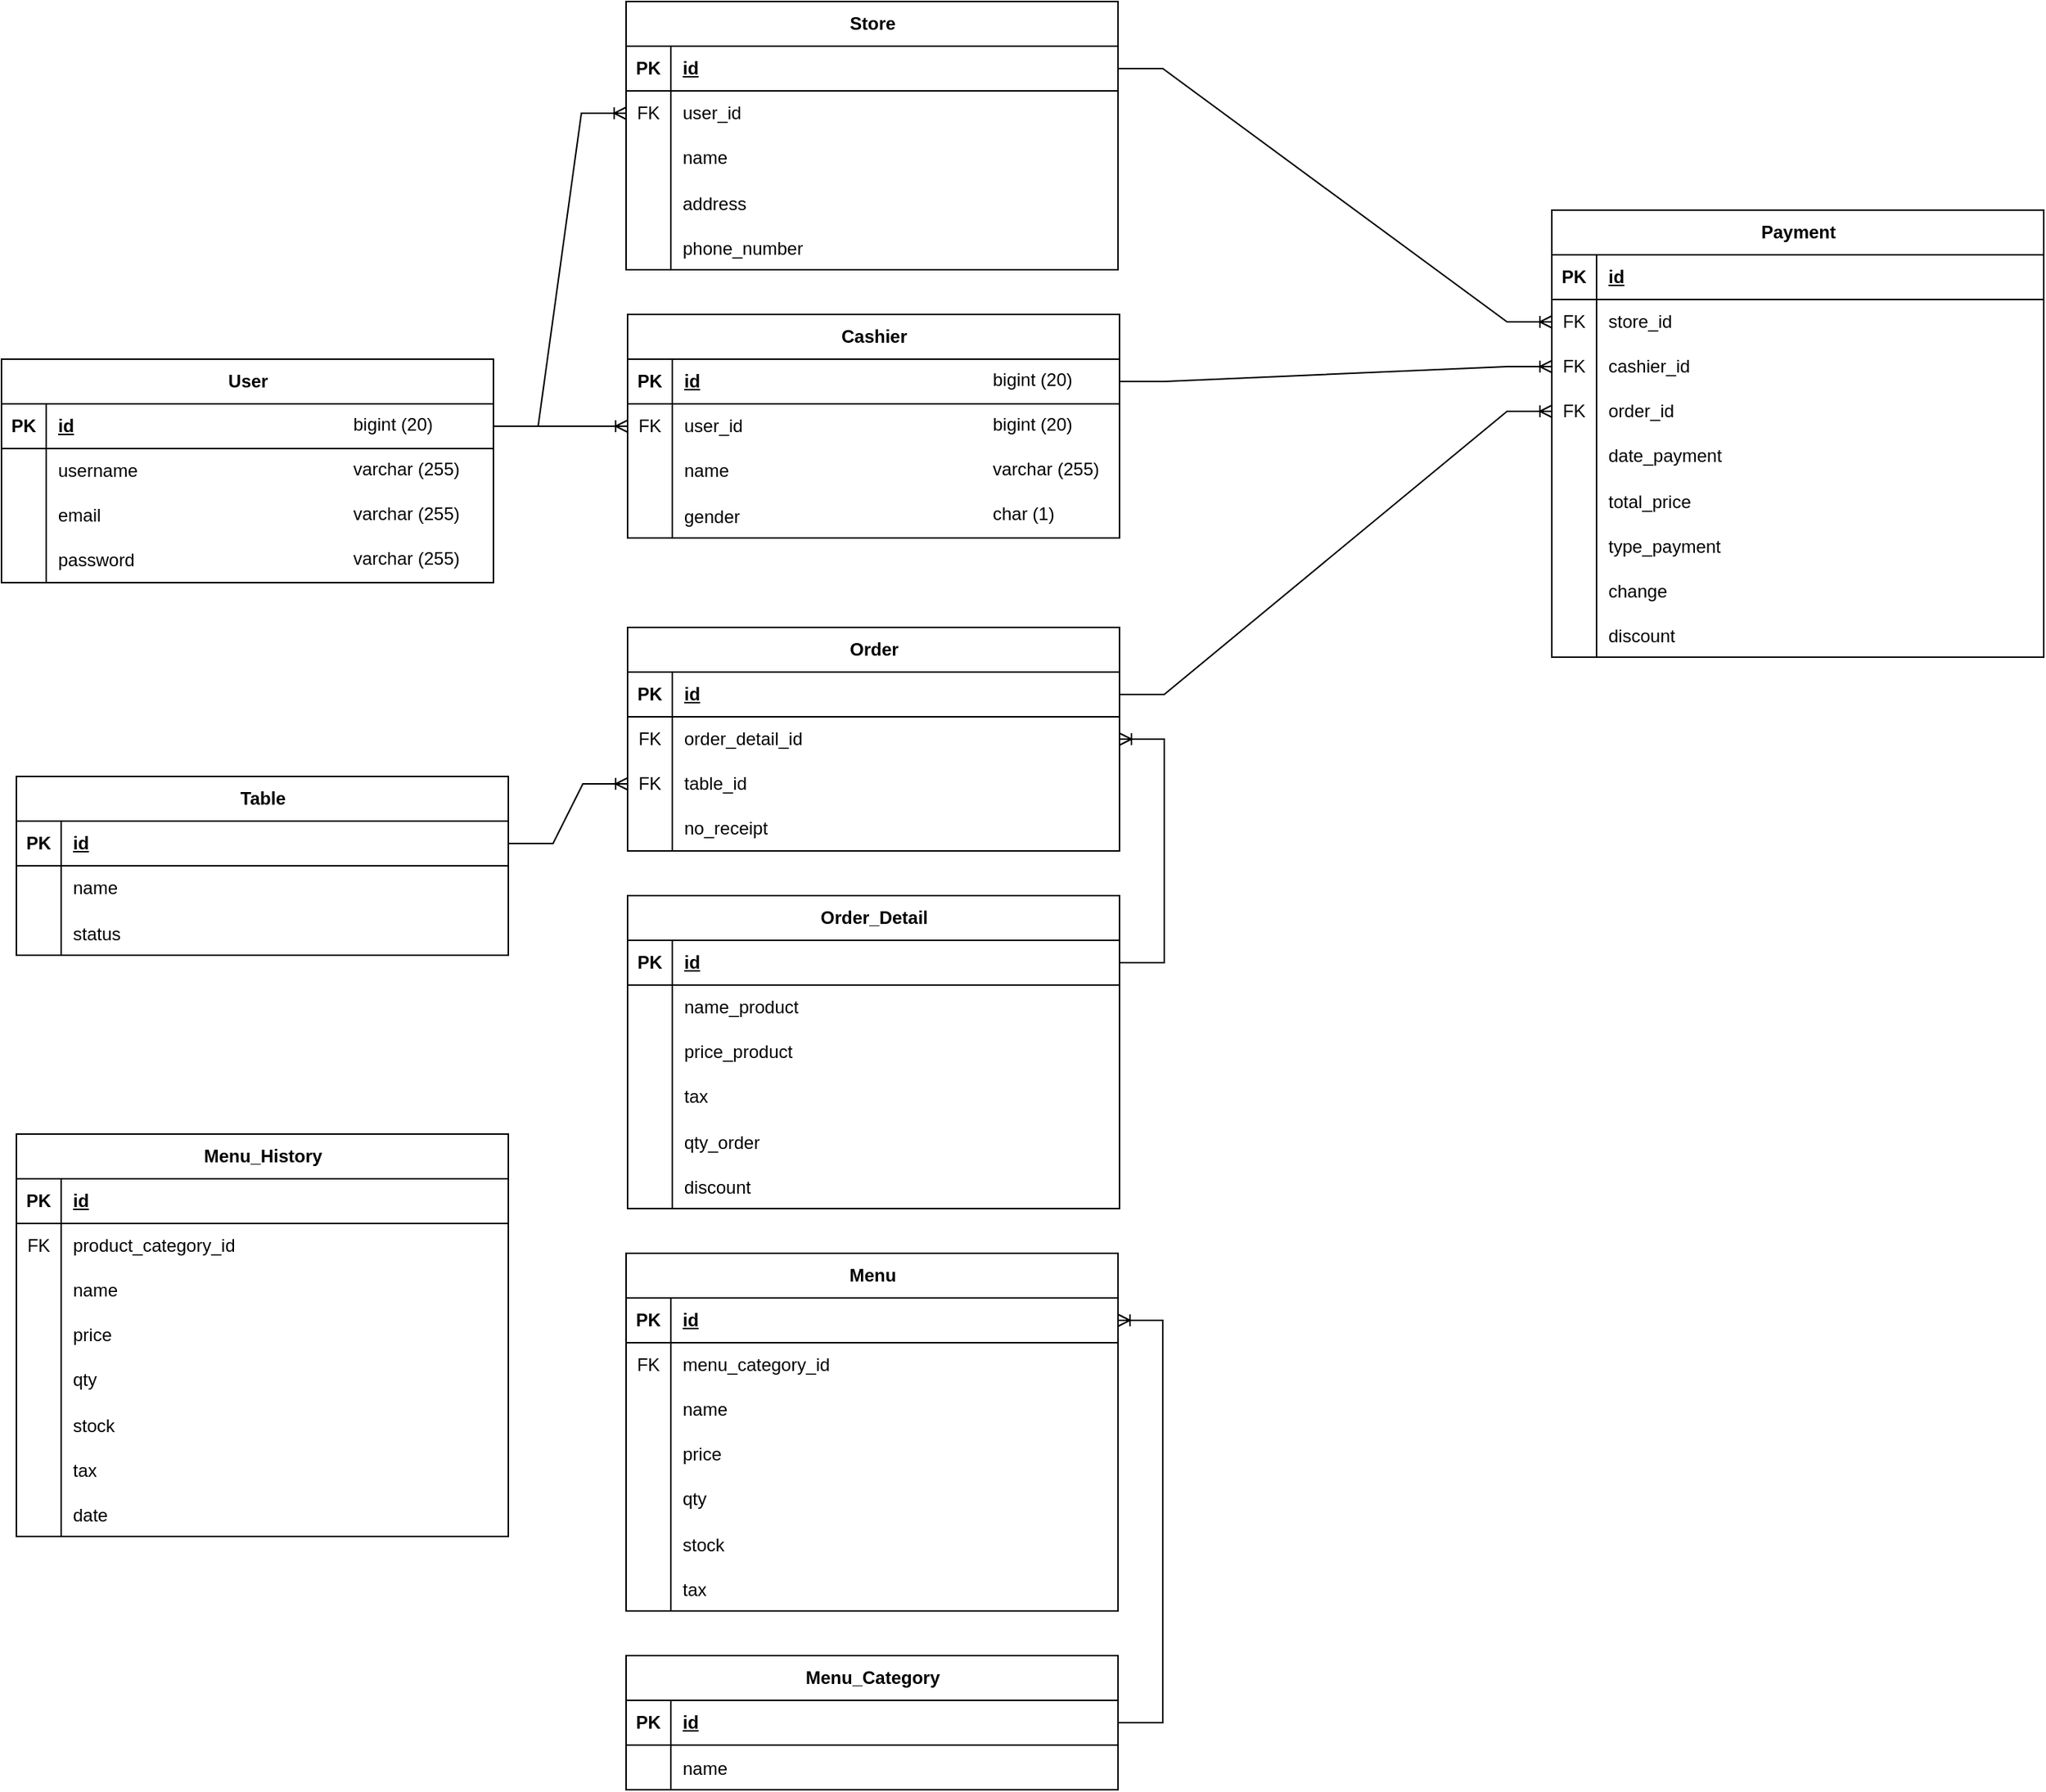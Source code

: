 <mxfile version="22.1.8" type="github">
  <diagram name="Page-1" id="r8KCRfZV6G0lZICGOpQ-">
    <mxGraphModel dx="1434" dy="772" grid="1" gridSize="10" guides="1" tooltips="1" connect="1" arrows="1" fold="1" page="1" pageScale="1" pageWidth="850" pageHeight="1100" math="0" shadow="0">
      <root>
        <mxCell id="0" />
        <mxCell id="1" parent="0" />
        <mxCell id="cWZKNoF_c0Vz_mV0jrQ1-1" value="User" style="shape=table;startSize=30;container=1;collapsible=1;childLayout=tableLayout;fixedRows=1;rowLines=0;fontStyle=1;align=center;resizeLast=1;html=1;" parent="1" vertex="1">
          <mxGeometry x="90" y="280" width="330" height="150" as="geometry" />
        </mxCell>
        <mxCell id="cWZKNoF_c0Vz_mV0jrQ1-2" value="" style="shape=tableRow;horizontal=0;startSize=0;swimlaneHead=0;swimlaneBody=0;fillColor=none;collapsible=0;dropTarget=0;points=[[0,0.5],[1,0.5]];portConstraint=eastwest;top=0;left=0;right=0;bottom=1;" parent="cWZKNoF_c0Vz_mV0jrQ1-1" vertex="1">
          <mxGeometry y="30" width="330" height="30" as="geometry" />
        </mxCell>
        <mxCell id="cWZKNoF_c0Vz_mV0jrQ1-3" value="PK" style="shape=partialRectangle;connectable=0;fillColor=none;top=0;left=0;bottom=0;right=0;fontStyle=1;overflow=hidden;whiteSpace=wrap;html=1;" parent="cWZKNoF_c0Vz_mV0jrQ1-2" vertex="1">
          <mxGeometry width="30" height="30" as="geometry">
            <mxRectangle width="30" height="30" as="alternateBounds" />
          </mxGeometry>
        </mxCell>
        <mxCell id="cWZKNoF_c0Vz_mV0jrQ1-4" value="id" style="shape=partialRectangle;connectable=0;fillColor=none;top=0;left=0;bottom=0;right=0;align=left;spacingLeft=6;fontStyle=5;overflow=hidden;whiteSpace=wrap;html=1;" parent="cWZKNoF_c0Vz_mV0jrQ1-2" vertex="1">
          <mxGeometry x="30" width="300" height="30" as="geometry">
            <mxRectangle width="300" height="30" as="alternateBounds" />
          </mxGeometry>
        </mxCell>
        <mxCell id="cWZKNoF_c0Vz_mV0jrQ1-5" value="" style="shape=tableRow;horizontal=0;startSize=0;swimlaneHead=0;swimlaneBody=0;fillColor=none;collapsible=0;dropTarget=0;points=[[0,0.5],[1,0.5]];portConstraint=eastwest;top=0;left=0;right=0;bottom=0;" parent="cWZKNoF_c0Vz_mV0jrQ1-1" vertex="1">
          <mxGeometry y="60" width="330" height="30" as="geometry" />
        </mxCell>
        <mxCell id="cWZKNoF_c0Vz_mV0jrQ1-6" value="" style="shape=partialRectangle;connectable=0;fillColor=none;top=0;left=0;bottom=0;right=0;editable=1;overflow=hidden;whiteSpace=wrap;html=1;" parent="cWZKNoF_c0Vz_mV0jrQ1-5" vertex="1">
          <mxGeometry width="30" height="30" as="geometry">
            <mxRectangle width="30" height="30" as="alternateBounds" />
          </mxGeometry>
        </mxCell>
        <mxCell id="cWZKNoF_c0Vz_mV0jrQ1-7" value="username" style="shape=partialRectangle;connectable=0;fillColor=none;top=0;left=0;bottom=0;right=0;align=left;spacingLeft=6;overflow=hidden;whiteSpace=wrap;html=1;" parent="cWZKNoF_c0Vz_mV0jrQ1-5" vertex="1">
          <mxGeometry x="30" width="300" height="30" as="geometry">
            <mxRectangle width="300" height="30" as="alternateBounds" />
          </mxGeometry>
        </mxCell>
        <mxCell id="cWZKNoF_c0Vz_mV0jrQ1-8" value="" style="shape=tableRow;horizontal=0;startSize=0;swimlaneHead=0;swimlaneBody=0;fillColor=none;collapsible=0;dropTarget=0;points=[[0,0.5],[1,0.5]];portConstraint=eastwest;top=0;left=0;right=0;bottom=0;" parent="cWZKNoF_c0Vz_mV0jrQ1-1" vertex="1">
          <mxGeometry y="90" width="330" height="30" as="geometry" />
        </mxCell>
        <mxCell id="cWZKNoF_c0Vz_mV0jrQ1-9" value="" style="shape=partialRectangle;connectable=0;fillColor=none;top=0;left=0;bottom=0;right=0;editable=1;overflow=hidden;whiteSpace=wrap;html=1;" parent="cWZKNoF_c0Vz_mV0jrQ1-8" vertex="1">
          <mxGeometry width="30" height="30" as="geometry">
            <mxRectangle width="30" height="30" as="alternateBounds" />
          </mxGeometry>
        </mxCell>
        <mxCell id="cWZKNoF_c0Vz_mV0jrQ1-10" value="email" style="shape=partialRectangle;connectable=0;fillColor=none;top=0;left=0;bottom=0;right=0;align=left;spacingLeft=6;overflow=hidden;whiteSpace=wrap;html=1;" parent="cWZKNoF_c0Vz_mV0jrQ1-8" vertex="1">
          <mxGeometry x="30" width="300" height="30" as="geometry">
            <mxRectangle width="300" height="30" as="alternateBounds" />
          </mxGeometry>
        </mxCell>
        <mxCell id="cWZKNoF_c0Vz_mV0jrQ1-11" value="" style="shape=tableRow;horizontal=0;startSize=0;swimlaneHead=0;swimlaneBody=0;fillColor=none;collapsible=0;dropTarget=0;points=[[0,0.5],[1,0.5]];portConstraint=eastwest;top=0;left=0;right=0;bottom=0;" parent="cWZKNoF_c0Vz_mV0jrQ1-1" vertex="1">
          <mxGeometry y="120" width="330" height="30" as="geometry" />
        </mxCell>
        <mxCell id="cWZKNoF_c0Vz_mV0jrQ1-12" value="" style="shape=partialRectangle;connectable=0;fillColor=none;top=0;left=0;bottom=0;right=0;editable=1;overflow=hidden;whiteSpace=wrap;html=1;" parent="cWZKNoF_c0Vz_mV0jrQ1-11" vertex="1">
          <mxGeometry width="30" height="30" as="geometry">
            <mxRectangle width="30" height="30" as="alternateBounds" />
          </mxGeometry>
        </mxCell>
        <mxCell id="cWZKNoF_c0Vz_mV0jrQ1-13" value="password" style="shape=partialRectangle;connectable=0;fillColor=none;top=0;left=0;bottom=0;right=0;align=left;spacingLeft=6;overflow=hidden;whiteSpace=wrap;html=1;" parent="cWZKNoF_c0Vz_mV0jrQ1-11" vertex="1">
          <mxGeometry x="30" width="300" height="30" as="geometry">
            <mxRectangle width="300" height="30" as="alternateBounds" />
          </mxGeometry>
        </mxCell>
        <mxCell id="cWZKNoF_c0Vz_mV0jrQ1-14" value="varchar (255)" style="text;strokeColor=none;fillColor=none;spacingLeft=4;spacingRight=4;overflow=hidden;rotatable=0;points=[[0,0.5],[1,0.5]];portConstraint=eastwest;fontSize=12;whiteSpace=wrap;html=1;" parent="1" vertex="1">
          <mxGeometry x="320" y="340" width="90" height="30" as="geometry" />
        </mxCell>
        <mxCell id="cWZKNoF_c0Vz_mV0jrQ1-15" value="bigint (20)" style="text;strokeColor=none;fillColor=none;spacingLeft=4;spacingRight=4;overflow=hidden;rotatable=0;points=[[0,0.5],[1,0.5]];portConstraint=eastwest;fontSize=12;whiteSpace=wrap;html=1;" parent="1" vertex="1">
          <mxGeometry x="320" y="310" width="90" height="30" as="geometry" />
        </mxCell>
        <mxCell id="cWZKNoF_c0Vz_mV0jrQ1-16" value="varchar (255)" style="text;strokeColor=none;fillColor=none;spacingLeft=4;spacingRight=4;overflow=hidden;rotatable=0;points=[[0,0.5],[1,0.5]];portConstraint=eastwest;fontSize=12;whiteSpace=wrap;html=1;" parent="1" vertex="1">
          <mxGeometry x="320" y="370" width="90" height="30" as="geometry" />
        </mxCell>
        <mxCell id="cWZKNoF_c0Vz_mV0jrQ1-17" value="varchar (255)" style="text;strokeColor=none;fillColor=none;spacingLeft=4;spacingRight=4;overflow=hidden;rotatable=0;points=[[0,0.5],[1,0.5]];portConstraint=eastwest;fontSize=12;whiteSpace=wrap;html=1;" parent="1" vertex="1">
          <mxGeometry x="320" y="400" width="90" height="30" as="geometry" />
        </mxCell>
        <mxCell id="cWZKNoF_c0Vz_mV0jrQ1-18" value="Cashier" style="shape=table;startSize=30;container=1;collapsible=1;childLayout=tableLayout;fixedRows=1;rowLines=0;fontStyle=1;align=center;resizeLast=1;html=1;" parent="1" vertex="1">
          <mxGeometry x="510" y="250" width="330" height="150" as="geometry" />
        </mxCell>
        <mxCell id="cWZKNoF_c0Vz_mV0jrQ1-19" value="" style="shape=tableRow;horizontal=0;startSize=0;swimlaneHead=0;swimlaneBody=0;fillColor=none;collapsible=0;dropTarget=0;points=[[0,0.5],[1,0.5]];portConstraint=eastwest;top=0;left=0;right=0;bottom=1;" parent="cWZKNoF_c0Vz_mV0jrQ1-18" vertex="1">
          <mxGeometry y="30" width="330" height="30" as="geometry" />
        </mxCell>
        <mxCell id="cWZKNoF_c0Vz_mV0jrQ1-20" value="PK" style="shape=partialRectangle;connectable=0;fillColor=none;top=0;left=0;bottom=0;right=0;fontStyle=1;overflow=hidden;whiteSpace=wrap;html=1;" parent="cWZKNoF_c0Vz_mV0jrQ1-19" vertex="1">
          <mxGeometry width="30" height="30" as="geometry">
            <mxRectangle width="30" height="30" as="alternateBounds" />
          </mxGeometry>
        </mxCell>
        <mxCell id="cWZKNoF_c0Vz_mV0jrQ1-21" value="id" style="shape=partialRectangle;connectable=0;fillColor=none;top=0;left=0;bottom=0;right=0;align=left;spacingLeft=6;fontStyle=5;overflow=hidden;whiteSpace=wrap;html=1;" parent="cWZKNoF_c0Vz_mV0jrQ1-19" vertex="1">
          <mxGeometry x="30" width="300" height="30" as="geometry">
            <mxRectangle width="300" height="30" as="alternateBounds" />
          </mxGeometry>
        </mxCell>
        <mxCell id="cWZKNoF_c0Vz_mV0jrQ1-22" value="" style="shape=tableRow;horizontal=0;startSize=0;swimlaneHead=0;swimlaneBody=0;fillColor=none;collapsible=0;dropTarget=0;points=[[0,0.5],[1,0.5]];portConstraint=eastwest;top=0;left=0;right=0;bottom=0;" parent="cWZKNoF_c0Vz_mV0jrQ1-18" vertex="1">
          <mxGeometry y="60" width="330" height="30" as="geometry" />
        </mxCell>
        <mxCell id="cWZKNoF_c0Vz_mV0jrQ1-23" value="FK" style="shape=partialRectangle;connectable=0;fillColor=none;top=0;left=0;bottom=0;right=0;fontStyle=0;overflow=hidden;whiteSpace=wrap;html=1;" parent="cWZKNoF_c0Vz_mV0jrQ1-22" vertex="1">
          <mxGeometry width="30" height="30" as="geometry">
            <mxRectangle width="30" height="30" as="alternateBounds" />
          </mxGeometry>
        </mxCell>
        <mxCell id="cWZKNoF_c0Vz_mV0jrQ1-24" value="user_id" style="shape=partialRectangle;connectable=0;fillColor=none;top=0;left=0;bottom=0;right=0;align=left;spacingLeft=6;fontStyle=0;overflow=hidden;whiteSpace=wrap;html=1;" parent="cWZKNoF_c0Vz_mV0jrQ1-22" vertex="1">
          <mxGeometry x="30" width="300" height="30" as="geometry">
            <mxRectangle width="300" height="30" as="alternateBounds" />
          </mxGeometry>
        </mxCell>
        <mxCell id="cWZKNoF_c0Vz_mV0jrQ1-25" value="" style="shape=tableRow;horizontal=0;startSize=0;swimlaneHead=0;swimlaneBody=0;fillColor=none;collapsible=0;dropTarget=0;points=[[0,0.5],[1,0.5]];portConstraint=eastwest;top=0;left=0;right=0;bottom=0;" parent="cWZKNoF_c0Vz_mV0jrQ1-18" vertex="1">
          <mxGeometry y="90" width="330" height="30" as="geometry" />
        </mxCell>
        <mxCell id="cWZKNoF_c0Vz_mV0jrQ1-26" value="" style="shape=partialRectangle;connectable=0;fillColor=none;top=0;left=0;bottom=0;right=0;editable=1;overflow=hidden;whiteSpace=wrap;html=1;" parent="cWZKNoF_c0Vz_mV0jrQ1-25" vertex="1">
          <mxGeometry width="30" height="30" as="geometry">
            <mxRectangle width="30" height="30" as="alternateBounds" />
          </mxGeometry>
        </mxCell>
        <mxCell id="cWZKNoF_c0Vz_mV0jrQ1-27" value="name" style="shape=partialRectangle;connectable=0;fillColor=none;top=0;left=0;bottom=0;right=0;align=left;spacingLeft=6;overflow=hidden;whiteSpace=wrap;html=1;" parent="cWZKNoF_c0Vz_mV0jrQ1-25" vertex="1">
          <mxGeometry x="30" width="300" height="30" as="geometry">
            <mxRectangle width="300" height="30" as="alternateBounds" />
          </mxGeometry>
        </mxCell>
        <mxCell id="cWZKNoF_c0Vz_mV0jrQ1-28" value="" style="shape=tableRow;horizontal=0;startSize=0;swimlaneHead=0;swimlaneBody=0;fillColor=none;collapsible=0;dropTarget=0;points=[[0,0.5],[1,0.5]];portConstraint=eastwest;top=0;left=0;right=0;bottom=0;" parent="cWZKNoF_c0Vz_mV0jrQ1-18" vertex="1">
          <mxGeometry y="120" width="330" height="30" as="geometry" />
        </mxCell>
        <mxCell id="cWZKNoF_c0Vz_mV0jrQ1-29" value="" style="shape=partialRectangle;connectable=0;fillColor=none;top=0;left=0;bottom=0;right=0;editable=1;overflow=hidden;" parent="cWZKNoF_c0Vz_mV0jrQ1-28" vertex="1">
          <mxGeometry width="30" height="30" as="geometry">
            <mxRectangle width="30" height="30" as="alternateBounds" />
          </mxGeometry>
        </mxCell>
        <mxCell id="cWZKNoF_c0Vz_mV0jrQ1-30" value="gender" style="shape=partialRectangle;connectable=0;fillColor=none;top=0;left=0;bottom=0;right=0;align=left;spacingLeft=6;overflow=hidden;labelBackgroundColor=default;" parent="cWZKNoF_c0Vz_mV0jrQ1-28" vertex="1">
          <mxGeometry x="30" width="300" height="30" as="geometry">
            <mxRectangle width="300" height="30" as="alternateBounds" />
          </mxGeometry>
        </mxCell>
        <mxCell id="cWZKNoF_c0Vz_mV0jrQ1-31" value="bigint (20)" style="text;strokeColor=none;fillColor=none;spacingLeft=4;spacingRight=4;overflow=hidden;rotatable=0;points=[[0,0.5],[1,0.5]];portConstraint=eastwest;fontSize=12;whiteSpace=wrap;html=1;" parent="1" vertex="1">
          <mxGeometry x="749" y="310" width="90" height="30" as="geometry" />
        </mxCell>
        <mxCell id="cWZKNoF_c0Vz_mV0jrQ1-32" value="bigint (20)" style="text;strokeColor=none;fillColor=none;spacingLeft=4;spacingRight=4;overflow=hidden;rotatable=0;points=[[0,0.5],[1,0.5]];portConstraint=eastwest;fontSize=12;whiteSpace=wrap;html=1;" parent="1" vertex="1">
          <mxGeometry x="749" y="280" width="90" height="30" as="geometry" />
        </mxCell>
        <mxCell id="cWZKNoF_c0Vz_mV0jrQ1-33" value="varchar (255)" style="text;strokeColor=none;fillColor=none;spacingLeft=4;spacingRight=4;overflow=hidden;rotatable=0;points=[[0,0.5],[1,0.5]];portConstraint=eastwest;fontSize=12;whiteSpace=wrap;html=1;" parent="1" vertex="1">
          <mxGeometry x="749" y="340" width="90" height="30" as="geometry" />
        </mxCell>
        <mxCell id="cWZKNoF_c0Vz_mV0jrQ1-34" value="char (1)" style="text;strokeColor=none;fillColor=none;spacingLeft=4;spacingRight=4;overflow=hidden;rotatable=0;points=[[0,0.5],[1,0.5]];portConstraint=eastwest;fontSize=12;whiteSpace=wrap;html=1;" parent="1" vertex="1">
          <mxGeometry x="749" y="370" width="90" height="30" as="geometry" />
        </mxCell>
        <mxCell id="cWZKNoF_c0Vz_mV0jrQ1-35" value="Order" style="shape=table;startSize=30;container=1;collapsible=1;childLayout=tableLayout;fixedRows=1;rowLines=0;fontStyle=1;align=center;resizeLast=1;html=1;" parent="1" vertex="1">
          <mxGeometry x="510" y="460" width="330" height="150" as="geometry" />
        </mxCell>
        <mxCell id="cWZKNoF_c0Vz_mV0jrQ1-36" value="" style="shape=tableRow;horizontal=0;startSize=0;swimlaneHead=0;swimlaneBody=0;fillColor=none;collapsible=0;dropTarget=0;points=[[0,0.5],[1,0.5]];portConstraint=eastwest;top=0;left=0;right=0;bottom=1;" parent="cWZKNoF_c0Vz_mV0jrQ1-35" vertex="1">
          <mxGeometry y="30" width="330" height="30" as="geometry" />
        </mxCell>
        <mxCell id="cWZKNoF_c0Vz_mV0jrQ1-37" value="PK" style="shape=partialRectangle;connectable=0;fillColor=none;top=0;left=0;bottom=0;right=0;fontStyle=1;overflow=hidden;whiteSpace=wrap;html=1;" parent="cWZKNoF_c0Vz_mV0jrQ1-36" vertex="1">
          <mxGeometry width="30" height="30" as="geometry">
            <mxRectangle width="30" height="30" as="alternateBounds" />
          </mxGeometry>
        </mxCell>
        <mxCell id="cWZKNoF_c0Vz_mV0jrQ1-38" value="id" style="shape=partialRectangle;connectable=0;fillColor=none;top=0;left=0;bottom=0;right=0;align=left;spacingLeft=6;fontStyle=5;overflow=hidden;whiteSpace=wrap;html=1;" parent="cWZKNoF_c0Vz_mV0jrQ1-36" vertex="1">
          <mxGeometry x="30" width="300" height="30" as="geometry">
            <mxRectangle width="300" height="30" as="alternateBounds" />
          </mxGeometry>
        </mxCell>
        <mxCell id="cWZKNoF_c0Vz_mV0jrQ1-39" value="" style="shape=tableRow;horizontal=0;startSize=0;swimlaneHead=0;swimlaneBody=0;fillColor=none;collapsible=0;dropTarget=0;points=[[0,0.5],[1,0.5]];portConstraint=eastwest;top=0;left=0;right=0;bottom=0;" parent="cWZKNoF_c0Vz_mV0jrQ1-35" vertex="1">
          <mxGeometry y="60" width="330" height="30" as="geometry" />
        </mxCell>
        <mxCell id="cWZKNoF_c0Vz_mV0jrQ1-40" value="FK" style="shape=partialRectangle;connectable=0;fillColor=none;top=0;left=0;bottom=0;right=0;fontStyle=0;overflow=hidden;whiteSpace=wrap;html=1;" parent="cWZKNoF_c0Vz_mV0jrQ1-39" vertex="1">
          <mxGeometry width="30" height="30" as="geometry">
            <mxRectangle width="30" height="30" as="alternateBounds" />
          </mxGeometry>
        </mxCell>
        <mxCell id="cWZKNoF_c0Vz_mV0jrQ1-41" value="order_detail_id" style="shape=partialRectangle;connectable=0;fillColor=none;top=0;left=0;bottom=0;right=0;align=left;spacingLeft=6;fontStyle=0;overflow=hidden;whiteSpace=wrap;html=1;" parent="cWZKNoF_c0Vz_mV0jrQ1-39" vertex="1">
          <mxGeometry x="30" width="300" height="30" as="geometry">
            <mxRectangle width="300" height="30" as="alternateBounds" />
          </mxGeometry>
        </mxCell>
        <mxCell id="cWZKNoF_c0Vz_mV0jrQ1-42" value="" style="shape=tableRow;horizontal=0;startSize=0;swimlaneHead=0;swimlaneBody=0;fillColor=none;collapsible=0;dropTarget=0;points=[[0,0.5],[1,0.5]];portConstraint=eastwest;top=0;left=0;right=0;bottom=0;" parent="cWZKNoF_c0Vz_mV0jrQ1-35" vertex="1">
          <mxGeometry y="90" width="330" height="30" as="geometry" />
        </mxCell>
        <mxCell id="cWZKNoF_c0Vz_mV0jrQ1-43" value="FK" style="shape=partialRectangle;connectable=0;fillColor=none;top=0;left=0;bottom=0;right=0;fontStyle=0;overflow=hidden;whiteSpace=wrap;html=1;" parent="cWZKNoF_c0Vz_mV0jrQ1-42" vertex="1">
          <mxGeometry width="30" height="30" as="geometry">
            <mxRectangle width="30" height="30" as="alternateBounds" />
          </mxGeometry>
        </mxCell>
        <mxCell id="cWZKNoF_c0Vz_mV0jrQ1-44" value="table_id" style="shape=partialRectangle;connectable=0;fillColor=none;top=0;left=0;bottom=0;right=0;align=left;spacingLeft=6;fontStyle=0;overflow=hidden;whiteSpace=wrap;html=1;" parent="cWZKNoF_c0Vz_mV0jrQ1-42" vertex="1">
          <mxGeometry x="30" width="300" height="30" as="geometry">
            <mxRectangle width="300" height="30" as="alternateBounds" />
          </mxGeometry>
        </mxCell>
        <mxCell id="cWZKNoF_c0Vz_mV0jrQ1-45" value="" style="shape=tableRow;horizontal=0;startSize=0;swimlaneHead=0;swimlaneBody=0;fillColor=none;collapsible=0;dropTarget=0;points=[[0,0.5],[1,0.5]];portConstraint=eastwest;top=0;left=0;right=0;bottom=0;" parent="cWZKNoF_c0Vz_mV0jrQ1-35" vertex="1">
          <mxGeometry y="120" width="330" height="30" as="geometry" />
        </mxCell>
        <mxCell id="cWZKNoF_c0Vz_mV0jrQ1-46" value="" style="shape=partialRectangle;connectable=0;fillColor=none;top=0;left=0;bottom=0;right=0;fontStyle=0;overflow=hidden;whiteSpace=wrap;html=1;" parent="cWZKNoF_c0Vz_mV0jrQ1-45" vertex="1">
          <mxGeometry width="30" height="30" as="geometry">
            <mxRectangle width="30" height="30" as="alternateBounds" />
          </mxGeometry>
        </mxCell>
        <mxCell id="cWZKNoF_c0Vz_mV0jrQ1-47" value="no_receipt" style="shape=partialRectangle;connectable=0;fillColor=none;top=0;left=0;bottom=0;right=0;align=left;spacingLeft=6;fontStyle=0;overflow=hidden;whiteSpace=wrap;html=1;" parent="cWZKNoF_c0Vz_mV0jrQ1-45" vertex="1">
          <mxGeometry x="30" width="300" height="30" as="geometry">
            <mxRectangle width="300" height="30" as="alternateBounds" />
          </mxGeometry>
        </mxCell>
        <mxCell id="cWZKNoF_c0Vz_mV0jrQ1-48" value="Order_Detail" style="shape=table;startSize=30;container=1;collapsible=1;childLayout=tableLayout;fixedRows=1;rowLines=0;fontStyle=1;align=center;resizeLast=1;html=1;" parent="1" vertex="1">
          <mxGeometry x="510" y="640" width="330" height="210" as="geometry" />
        </mxCell>
        <mxCell id="cWZKNoF_c0Vz_mV0jrQ1-49" value="" style="shape=tableRow;horizontal=0;startSize=0;swimlaneHead=0;swimlaneBody=0;fillColor=none;collapsible=0;dropTarget=0;points=[[0,0.5],[1,0.5]];portConstraint=eastwest;top=0;left=0;right=0;bottom=1;" parent="cWZKNoF_c0Vz_mV0jrQ1-48" vertex="1">
          <mxGeometry y="30" width="330" height="30" as="geometry" />
        </mxCell>
        <mxCell id="cWZKNoF_c0Vz_mV0jrQ1-50" value="PK" style="shape=partialRectangle;connectable=0;fillColor=none;top=0;left=0;bottom=0;right=0;fontStyle=1;overflow=hidden;whiteSpace=wrap;html=1;" parent="cWZKNoF_c0Vz_mV0jrQ1-49" vertex="1">
          <mxGeometry width="30" height="30" as="geometry">
            <mxRectangle width="30" height="30" as="alternateBounds" />
          </mxGeometry>
        </mxCell>
        <mxCell id="cWZKNoF_c0Vz_mV0jrQ1-51" value="id" style="shape=partialRectangle;connectable=0;fillColor=none;top=0;left=0;bottom=0;right=0;align=left;spacingLeft=6;fontStyle=5;overflow=hidden;whiteSpace=wrap;html=1;" parent="cWZKNoF_c0Vz_mV0jrQ1-49" vertex="1">
          <mxGeometry x="30" width="300" height="30" as="geometry">
            <mxRectangle width="300" height="30" as="alternateBounds" />
          </mxGeometry>
        </mxCell>
        <mxCell id="cWZKNoF_c0Vz_mV0jrQ1-52" value="" style="shape=tableRow;horizontal=0;startSize=0;swimlaneHead=0;swimlaneBody=0;fillColor=none;collapsible=0;dropTarget=0;points=[[0,0.5],[1,0.5]];portConstraint=eastwest;top=0;left=0;right=0;bottom=0;" parent="cWZKNoF_c0Vz_mV0jrQ1-48" vertex="1">
          <mxGeometry y="60" width="330" height="30" as="geometry" />
        </mxCell>
        <mxCell id="cWZKNoF_c0Vz_mV0jrQ1-53" value="" style="shape=partialRectangle;connectable=0;fillColor=none;top=0;left=0;bottom=0;right=0;fontStyle=0;overflow=hidden;whiteSpace=wrap;html=1;" parent="cWZKNoF_c0Vz_mV0jrQ1-52" vertex="1">
          <mxGeometry width="30" height="30" as="geometry">
            <mxRectangle width="30" height="30" as="alternateBounds" />
          </mxGeometry>
        </mxCell>
        <mxCell id="cWZKNoF_c0Vz_mV0jrQ1-54" value="name_product" style="shape=partialRectangle;connectable=0;fillColor=none;top=0;left=0;bottom=0;right=0;align=left;spacingLeft=6;fontStyle=0;overflow=hidden;whiteSpace=wrap;html=1;" parent="cWZKNoF_c0Vz_mV0jrQ1-52" vertex="1">
          <mxGeometry x="30" width="300" height="30" as="geometry">
            <mxRectangle width="300" height="30" as="alternateBounds" />
          </mxGeometry>
        </mxCell>
        <mxCell id="cWZKNoF_c0Vz_mV0jrQ1-55" value="" style="shape=tableRow;horizontal=0;startSize=0;swimlaneHead=0;swimlaneBody=0;fillColor=none;collapsible=0;dropTarget=0;points=[[0,0.5],[1,0.5]];portConstraint=eastwest;top=0;left=0;right=0;bottom=0;" parent="cWZKNoF_c0Vz_mV0jrQ1-48" vertex="1">
          <mxGeometry y="90" width="330" height="30" as="geometry" />
        </mxCell>
        <mxCell id="cWZKNoF_c0Vz_mV0jrQ1-56" value="" style="shape=partialRectangle;connectable=0;fillColor=none;top=0;left=0;bottom=0;right=0;fontStyle=0;overflow=hidden;whiteSpace=wrap;html=1;" parent="cWZKNoF_c0Vz_mV0jrQ1-55" vertex="1">
          <mxGeometry width="30" height="30" as="geometry">
            <mxRectangle width="30" height="30" as="alternateBounds" />
          </mxGeometry>
        </mxCell>
        <mxCell id="cWZKNoF_c0Vz_mV0jrQ1-57" value="price_product" style="shape=partialRectangle;connectable=0;fillColor=none;top=0;left=0;bottom=0;right=0;align=left;spacingLeft=6;fontStyle=0;overflow=hidden;whiteSpace=wrap;html=1;" parent="cWZKNoF_c0Vz_mV0jrQ1-55" vertex="1">
          <mxGeometry x="30" width="300" height="30" as="geometry">
            <mxRectangle width="300" height="30" as="alternateBounds" />
          </mxGeometry>
        </mxCell>
        <mxCell id="cWZKNoF_c0Vz_mV0jrQ1-58" value="" style="shape=tableRow;horizontal=0;startSize=0;swimlaneHead=0;swimlaneBody=0;fillColor=none;collapsible=0;dropTarget=0;points=[[0,0.5],[1,0.5]];portConstraint=eastwest;top=0;left=0;right=0;bottom=0;" parent="cWZKNoF_c0Vz_mV0jrQ1-48" vertex="1">
          <mxGeometry y="120" width="330" height="30" as="geometry" />
        </mxCell>
        <mxCell id="cWZKNoF_c0Vz_mV0jrQ1-59" value="" style="shape=partialRectangle;connectable=0;fillColor=none;top=0;left=0;bottom=0;right=0;fontStyle=0;overflow=hidden;whiteSpace=wrap;html=1;" parent="cWZKNoF_c0Vz_mV0jrQ1-58" vertex="1">
          <mxGeometry width="30" height="30" as="geometry">
            <mxRectangle width="30" height="30" as="alternateBounds" />
          </mxGeometry>
        </mxCell>
        <mxCell id="cWZKNoF_c0Vz_mV0jrQ1-60" value="tax" style="shape=partialRectangle;connectable=0;fillColor=none;top=0;left=0;bottom=0;right=0;align=left;spacingLeft=6;fontStyle=0;overflow=hidden;whiteSpace=wrap;html=1;" parent="cWZKNoF_c0Vz_mV0jrQ1-58" vertex="1">
          <mxGeometry x="30" width="300" height="30" as="geometry">
            <mxRectangle width="300" height="30" as="alternateBounds" />
          </mxGeometry>
        </mxCell>
        <mxCell id="cWZKNoF_c0Vz_mV0jrQ1-61" value="" style="shape=tableRow;horizontal=0;startSize=0;swimlaneHead=0;swimlaneBody=0;fillColor=none;collapsible=0;dropTarget=0;points=[[0,0.5],[1,0.5]];portConstraint=eastwest;top=0;left=0;right=0;bottom=0;" parent="cWZKNoF_c0Vz_mV0jrQ1-48" vertex="1">
          <mxGeometry y="150" width="330" height="30" as="geometry" />
        </mxCell>
        <mxCell id="cWZKNoF_c0Vz_mV0jrQ1-62" value="" style="shape=partialRectangle;connectable=0;fillColor=none;top=0;left=0;bottom=0;right=0;editable=1;overflow=hidden;" parent="cWZKNoF_c0Vz_mV0jrQ1-61" vertex="1">
          <mxGeometry width="30" height="30" as="geometry">
            <mxRectangle width="30" height="30" as="alternateBounds" />
          </mxGeometry>
        </mxCell>
        <mxCell id="cWZKNoF_c0Vz_mV0jrQ1-63" value="qty_order" style="shape=partialRectangle;connectable=0;fillColor=none;top=0;left=0;bottom=0;right=0;align=left;spacingLeft=6;overflow=hidden;" parent="cWZKNoF_c0Vz_mV0jrQ1-61" vertex="1">
          <mxGeometry x="30" width="300" height="30" as="geometry">
            <mxRectangle width="300" height="30" as="alternateBounds" />
          </mxGeometry>
        </mxCell>
        <mxCell id="cWZKNoF_c0Vz_mV0jrQ1-64" value="" style="shape=tableRow;horizontal=0;startSize=0;swimlaneHead=0;swimlaneBody=0;fillColor=none;collapsible=0;dropTarget=0;points=[[0,0.5],[1,0.5]];portConstraint=eastwest;top=0;left=0;right=0;bottom=0;" parent="cWZKNoF_c0Vz_mV0jrQ1-48" vertex="1">
          <mxGeometry y="180" width="330" height="30" as="geometry" />
        </mxCell>
        <mxCell id="cWZKNoF_c0Vz_mV0jrQ1-65" value="" style="shape=partialRectangle;connectable=0;fillColor=none;top=0;left=0;bottom=0;right=0;editable=1;overflow=hidden;" parent="cWZKNoF_c0Vz_mV0jrQ1-64" vertex="1">
          <mxGeometry width="30" height="30" as="geometry">
            <mxRectangle width="30" height="30" as="alternateBounds" />
          </mxGeometry>
        </mxCell>
        <mxCell id="cWZKNoF_c0Vz_mV0jrQ1-66" value="discount" style="shape=partialRectangle;connectable=0;fillColor=none;top=0;left=0;bottom=0;right=0;align=left;spacingLeft=6;overflow=hidden;" parent="cWZKNoF_c0Vz_mV0jrQ1-64" vertex="1">
          <mxGeometry x="30" width="300" height="30" as="geometry">
            <mxRectangle width="300" height="30" as="alternateBounds" />
          </mxGeometry>
        </mxCell>
        <mxCell id="cWZKNoF_c0Vz_mV0jrQ1-67" value="Menu" style="shape=table;startSize=30;container=1;collapsible=1;childLayout=tableLayout;fixedRows=1;rowLines=0;fontStyle=1;align=center;resizeLast=1;html=1;" parent="1" vertex="1">
          <mxGeometry x="509" y="880" width="330" height="240" as="geometry" />
        </mxCell>
        <mxCell id="cWZKNoF_c0Vz_mV0jrQ1-68" value="" style="shape=tableRow;horizontal=0;startSize=0;swimlaneHead=0;swimlaneBody=0;fillColor=none;collapsible=0;dropTarget=0;points=[[0,0.5],[1,0.5]];portConstraint=eastwest;top=0;left=0;right=0;bottom=1;" parent="cWZKNoF_c0Vz_mV0jrQ1-67" vertex="1">
          <mxGeometry y="30" width="330" height="30" as="geometry" />
        </mxCell>
        <mxCell id="cWZKNoF_c0Vz_mV0jrQ1-69" value="PK" style="shape=partialRectangle;connectable=0;fillColor=none;top=0;left=0;bottom=0;right=0;fontStyle=1;overflow=hidden;whiteSpace=wrap;html=1;" parent="cWZKNoF_c0Vz_mV0jrQ1-68" vertex="1">
          <mxGeometry width="30" height="30" as="geometry">
            <mxRectangle width="30" height="30" as="alternateBounds" />
          </mxGeometry>
        </mxCell>
        <mxCell id="cWZKNoF_c0Vz_mV0jrQ1-70" value="id" style="shape=partialRectangle;connectable=0;fillColor=none;top=0;left=0;bottom=0;right=0;align=left;spacingLeft=6;fontStyle=5;overflow=hidden;whiteSpace=wrap;html=1;" parent="cWZKNoF_c0Vz_mV0jrQ1-68" vertex="1">
          <mxGeometry x="30" width="300" height="30" as="geometry">
            <mxRectangle width="300" height="30" as="alternateBounds" />
          </mxGeometry>
        </mxCell>
        <mxCell id="cWZKNoF_c0Vz_mV0jrQ1-71" value="" style="shape=tableRow;horizontal=0;startSize=0;swimlaneHead=0;swimlaneBody=0;fillColor=none;collapsible=0;dropTarget=0;points=[[0,0.5],[1,0.5]];portConstraint=eastwest;top=0;left=0;right=0;bottom=0;" parent="cWZKNoF_c0Vz_mV0jrQ1-67" vertex="1">
          <mxGeometry y="60" width="330" height="30" as="geometry" />
        </mxCell>
        <mxCell id="cWZKNoF_c0Vz_mV0jrQ1-72" value="FK" style="shape=partialRectangle;connectable=0;fillColor=none;top=0;left=0;bottom=0;right=0;fontStyle=0;overflow=hidden;whiteSpace=wrap;html=1;" parent="cWZKNoF_c0Vz_mV0jrQ1-71" vertex="1">
          <mxGeometry width="30" height="30" as="geometry">
            <mxRectangle width="30" height="30" as="alternateBounds" />
          </mxGeometry>
        </mxCell>
        <mxCell id="cWZKNoF_c0Vz_mV0jrQ1-73" value="menu_category_id" style="shape=partialRectangle;connectable=0;fillColor=none;top=0;left=0;bottom=0;right=0;align=left;spacingLeft=6;fontStyle=0;overflow=hidden;whiteSpace=wrap;html=1;" parent="cWZKNoF_c0Vz_mV0jrQ1-71" vertex="1">
          <mxGeometry x="30" width="300" height="30" as="geometry">
            <mxRectangle width="300" height="30" as="alternateBounds" />
          </mxGeometry>
        </mxCell>
        <mxCell id="cWZKNoF_c0Vz_mV0jrQ1-74" value="" style="shape=tableRow;horizontal=0;startSize=0;swimlaneHead=0;swimlaneBody=0;fillColor=none;collapsible=0;dropTarget=0;points=[[0,0.5],[1,0.5]];portConstraint=eastwest;top=0;left=0;right=0;bottom=0;" parent="cWZKNoF_c0Vz_mV0jrQ1-67" vertex="1">
          <mxGeometry y="90" width="330" height="30" as="geometry" />
        </mxCell>
        <mxCell id="cWZKNoF_c0Vz_mV0jrQ1-75" value="" style="shape=partialRectangle;connectable=0;fillColor=none;top=0;left=0;bottom=0;right=0;editable=1;overflow=hidden;whiteSpace=wrap;html=1;" parent="cWZKNoF_c0Vz_mV0jrQ1-74" vertex="1">
          <mxGeometry width="30" height="30" as="geometry">
            <mxRectangle width="30" height="30" as="alternateBounds" />
          </mxGeometry>
        </mxCell>
        <mxCell id="cWZKNoF_c0Vz_mV0jrQ1-76" value="name" style="shape=partialRectangle;connectable=0;fillColor=none;top=0;left=0;bottom=0;right=0;align=left;spacingLeft=6;overflow=hidden;whiteSpace=wrap;html=1;" parent="cWZKNoF_c0Vz_mV0jrQ1-74" vertex="1">
          <mxGeometry x="30" width="300" height="30" as="geometry">
            <mxRectangle width="300" height="30" as="alternateBounds" />
          </mxGeometry>
        </mxCell>
        <mxCell id="cWZKNoF_c0Vz_mV0jrQ1-77" value="" style="shape=tableRow;horizontal=0;startSize=0;swimlaneHead=0;swimlaneBody=0;fillColor=none;collapsible=0;dropTarget=0;points=[[0,0.5],[1,0.5]];portConstraint=eastwest;top=0;left=0;right=0;bottom=0;" parent="cWZKNoF_c0Vz_mV0jrQ1-67" vertex="1">
          <mxGeometry y="120" width="330" height="30" as="geometry" />
        </mxCell>
        <mxCell id="cWZKNoF_c0Vz_mV0jrQ1-78" value="" style="shape=partialRectangle;connectable=0;fillColor=none;top=0;left=0;bottom=0;right=0;editable=1;overflow=hidden;whiteSpace=wrap;html=1;" parent="cWZKNoF_c0Vz_mV0jrQ1-77" vertex="1">
          <mxGeometry width="30" height="30" as="geometry">
            <mxRectangle width="30" height="30" as="alternateBounds" />
          </mxGeometry>
        </mxCell>
        <mxCell id="cWZKNoF_c0Vz_mV0jrQ1-79" value="price" style="shape=partialRectangle;connectable=0;fillColor=none;top=0;left=0;bottom=0;right=0;align=left;spacingLeft=6;overflow=hidden;whiteSpace=wrap;html=1;" parent="cWZKNoF_c0Vz_mV0jrQ1-77" vertex="1">
          <mxGeometry x="30" width="300" height="30" as="geometry">
            <mxRectangle width="300" height="30" as="alternateBounds" />
          </mxGeometry>
        </mxCell>
        <mxCell id="cWZKNoF_c0Vz_mV0jrQ1-80" value="" style="shape=tableRow;horizontal=0;startSize=0;swimlaneHead=0;swimlaneBody=0;fillColor=none;collapsible=0;dropTarget=0;points=[[0,0.5],[1,0.5]];portConstraint=eastwest;top=0;left=0;right=0;bottom=0;" parent="cWZKNoF_c0Vz_mV0jrQ1-67" vertex="1">
          <mxGeometry y="150" width="330" height="30" as="geometry" />
        </mxCell>
        <mxCell id="cWZKNoF_c0Vz_mV0jrQ1-81" value="" style="shape=partialRectangle;connectable=0;fillColor=none;top=0;left=0;bottom=0;right=0;editable=1;overflow=hidden;whiteSpace=wrap;html=1;" parent="cWZKNoF_c0Vz_mV0jrQ1-80" vertex="1">
          <mxGeometry width="30" height="30" as="geometry">
            <mxRectangle width="30" height="30" as="alternateBounds" />
          </mxGeometry>
        </mxCell>
        <mxCell id="cWZKNoF_c0Vz_mV0jrQ1-82" value="qty" style="shape=partialRectangle;connectable=0;fillColor=none;top=0;left=0;bottom=0;right=0;align=left;spacingLeft=6;overflow=hidden;whiteSpace=wrap;html=1;" parent="cWZKNoF_c0Vz_mV0jrQ1-80" vertex="1">
          <mxGeometry x="30" width="300" height="30" as="geometry">
            <mxRectangle width="300" height="30" as="alternateBounds" />
          </mxGeometry>
        </mxCell>
        <mxCell id="cWZKNoF_c0Vz_mV0jrQ1-83" value="" style="shape=tableRow;horizontal=0;startSize=0;swimlaneHead=0;swimlaneBody=0;fillColor=none;collapsible=0;dropTarget=0;points=[[0,0.5],[1,0.5]];portConstraint=eastwest;top=0;left=0;right=0;bottom=0;" parent="cWZKNoF_c0Vz_mV0jrQ1-67" vertex="1">
          <mxGeometry y="180" width="330" height="30" as="geometry" />
        </mxCell>
        <mxCell id="cWZKNoF_c0Vz_mV0jrQ1-84" value="" style="shape=partialRectangle;connectable=0;fillColor=none;top=0;left=0;bottom=0;right=0;editable=1;overflow=hidden;" parent="cWZKNoF_c0Vz_mV0jrQ1-83" vertex="1">
          <mxGeometry width="30" height="30" as="geometry">
            <mxRectangle width="30" height="30" as="alternateBounds" />
          </mxGeometry>
        </mxCell>
        <mxCell id="cWZKNoF_c0Vz_mV0jrQ1-85" value="stock" style="shape=partialRectangle;connectable=0;fillColor=none;top=0;left=0;bottom=0;right=0;align=left;spacingLeft=6;overflow=hidden;" parent="cWZKNoF_c0Vz_mV0jrQ1-83" vertex="1">
          <mxGeometry x="30" width="300" height="30" as="geometry">
            <mxRectangle width="300" height="30" as="alternateBounds" />
          </mxGeometry>
        </mxCell>
        <mxCell id="cWZKNoF_c0Vz_mV0jrQ1-86" value="" style="shape=tableRow;horizontal=0;startSize=0;swimlaneHead=0;swimlaneBody=0;fillColor=none;collapsible=0;dropTarget=0;points=[[0,0.5],[1,0.5]];portConstraint=eastwest;top=0;left=0;right=0;bottom=0;" parent="cWZKNoF_c0Vz_mV0jrQ1-67" vertex="1">
          <mxGeometry y="210" width="330" height="30" as="geometry" />
        </mxCell>
        <mxCell id="cWZKNoF_c0Vz_mV0jrQ1-87" value="" style="shape=partialRectangle;connectable=0;fillColor=none;top=0;left=0;bottom=0;right=0;editable=1;overflow=hidden;" parent="cWZKNoF_c0Vz_mV0jrQ1-86" vertex="1">
          <mxGeometry width="30" height="30" as="geometry">
            <mxRectangle width="30" height="30" as="alternateBounds" />
          </mxGeometry>
        </mxCell>
        <mxCell id="cWZKNoF_c0Vz_mV0jrQ1-88" value="tax" style="shape=partialRectangle;connectable=0;fillColor=none;top=0;left=0;bottom=0;right=0;align=left;spacingLeft=6;overflow=hidden;labelBackgroundColor=default;" parent="cWZKNoF_c0Vz_mV0jrQ1-86" vertex="1">
          <mxGeometry x="30" width="300" height="30" as="geometry">
            <mxRectangle width="300" height="30" as="alternateBounds" />
          </mxGeometry>
        </mxCell>
        <mxCell id="cWZKNoF_c0Vz_mV0jrQ1-89" value="Menu_Category" style="shape=table;startSize=30;container=1;collapsible=1;childLayout=tableLayout;fixedRows=1;rowLines=0;fontStyle=1;align=center;resizeLast=1;html=1;" parent="1" vertex="1">
          <mxGeometry x="509" y="1150" width="330" height="90" as="geometry" />
        </mxCell>
        <mxCell id="cWZKNoF_c0Vz_mV0jrQ1-90" value="" style="shape=tableRow;horizontal=0;startSize=0;swimlaneHead=0;swimlaneBody=0;fillColor=none;collapsible=0;dropTarget=0;points=[[0,0.5],[1,0.5]];portConstraint=eastwest;top=0;left=0;right=0;bottom=1;" parent="cWZKNoF_c0Vz_mV0jrQ1-89" vertex="1">
          <mxGeometry y="30" width="330" height="30" as="geometry" />
        </mxCell>
        <mxCell id="cWZKNoF_c0Vz_mV0jrQ1-91" value="PK" style="shape=partialRectangle;connectable=0;fillColor=none;top=0;left=0;bottom=0;right=0;fontStyle=1;overflow=hidden;whiteSpace=wrap;html=1;" parent="cWZKNoF_c0Vz_mV0jrQ1-90" vertex="1">
          <mxGeometry width="30" height="30" as="geometry">
            <mxRectangle width="30" height="30" as="alternateBounds" />
          </mxGeometry>
        </mxCell>
        <mxCell id="cWZKNoF_c0Vz_mV0jrQ1-92" value="id" style="shape=partialRectangle;connectable=0;fillColor=none;top=0;left=0;bottom=0;right=0;align=left;spacingLeft=6;fontStyle=5;overflow=hidden;whiteSpace=wrap;html=1;" parent="cWZKNoF_c0Vz_mV0jrQ1-90" vertex="1">
          <mxGeometry x="30" width="300" height="30" as="geometry">
            <mxRectangle width="300" height="30" as="alternateBounds" />
          </mxGeometry>
        </mxCell>
        <mxCell id="cWZKNoF_c0Vz_mV0jrQ1-93" value="" style="shape=tableRow;horizontal=0;startSize=0;swimlaneHead=0;swimlaneBody=0;fillColor=none;collapsible=0;dropTarget=0;points=[[0,0.5],[1,0.5]];portConstraint=eastwest;top=0;left=0;right=0;bottom=0;" parent="cWZKNoF_c0Vz_mV0jrQ1-89" vertex="1">
          <mxGeometry y="60" width="330" height="30" as="geometry" />
        </mxCell>
        <mxCell id="cWZKNoF_c0Vz_mV0jrQ1-94" value="" style="shape=partialRectangle;connectable=0;fillColor=none;top=0;left=0;bottom=0;right=0;editable=1;overflow=hidden;" parent="cWZKNoF_c0Vz_mV0jrQ1-93" vertex="1">
          <mxGeometry width="30" height="30" as="geometry">
            <mxRectangle width="30" height="30" as="alternateBounds" />
          </mxGeometry>
        </mxCell>
        <mxCell id="cWZKNoF_c0Vz_mV0jrQ1-95" value="name" style="shape=partialRectangle;connectable=0;fillColor=none;top=0;left=0;bottom=0;right=0;align=left;spacingLeft=6;overflow=hidden;" parent="cWZKNoF_c0Vz_mV0jrQ1-93" vertex="1">
          <mxGeometry x="30" width="300" height="30" as="geometry">
            <mxRectangle width="300" height="30" as="alternateBounds" />
          </mxGeometry>
        </mxCell>
        <mxCell id="cWZKNoF_c0Vz_mV0jrQ1-96" value="Store" style="shape=table;startSize=30;container=1;collapsible=1;childLayout=tableLayout;fixedRows=1;rowLines=0;fontStyle=1;align=center;resizeLast=1;html=1;" parent="1" vertex="1">
          <mxGeometry x="509" y="40" width="330" height="180" as="geometry" />
        </mxCell>
        <mxCell id="cWZKNoF_c0Vz_mV0jrQ1-97" value="" style="shape=tableRow;horizontal=0;startSize=0;swimlaneHead=0;swimlaneBody=0;fillColor=none;collapsible=0;dropTarget=0;points=[[0,0.5],[1,0.5]];portConstraint=eastwest;top=0;left=0;right=0;bottom=1;" parent="cWZKNoF_c0Vz_mV0jrQ1-96" vertex="1">
          <mxGeometry y="30" width="330" height="30" as="geometry" />
        </mxCell>
        <mxCell id="cWZKNoF_c0Vz_mV0jrQ1-98" value="PK" style="shape=partialRectangle;connectable=0;fillColor=none;top=0;left=0;bottom=0;right=0;fontStyle=1;overflow=hidden;whiteSpace=wrap;html=1;" parent="cWZKNoF_c0Vz_mV0jrQ1-97" vertex="1">
          <mxGeometry width="30" height="30" as="geometry">
            <mxRectangle width="30" height="30" as="alternateBounds" />
          </mxGeometry>
        </mxCell>
        <mxCell id="cWZKNoF_c0Vz_mV0jrQ1-99" value="id" style="shape=partialRectangle;connectable=0;fillColor=none;top=0;left=0;bottom=0;right=0;align=left;spacingLeft=6;fontStyle=5;overflow=hidden;whiteSpace=wrap;html=1;" parent="cWZKNoF_c0Vz_mV0jrQ1-97" vertex="1">
          <mxGeometry x="30" width="300" height="30" as="geometry">
            <mxRectangle width="300" height="30" as="alternateBounds" />
          </mxGeometry>
        </mxCell>
        <mxCell id="cWZKNoF_c0Vz_mV0jrQ1-100" value="" style="shape=tableRow;horizontal=0;startSize=0;swimlaneHead=0;swimlaneBody=0;fillColor=none;collapsible=0;dropTarget=0;points=[[0,0.5],[1,0.5]];portConstraint=eastwest;top=0;left=0;right=0;bottom=0;" parent="cWZKNoF_c0Vz_mV0jrQ1-96" vertex="1">
          <mxGeometry y="60" width="330" height="30" as="geometry" />
        </mxCell>
        <mxCell id="cWZKNoF_c0Vz_mV0jrQ1-101" value="FK" style="shape=partialRectangle;connectable=0;fillColor=none;top=0;left=0;bottom=0;right=0;fontStyle=0;overflow=hidden;whiteSpace=wrap;html=1;" parent="cWZKNoF_c0Vz_mV0jrQ1-100" vertex="1">
          <mxGeometry width="30" height="30" as="geometry">
            <mxRectangle width="30" height="30" as="alternateBounds" />
          </mxGeometry>
        </mxCell>
        <mxCell id="cWZKNoF_c0Vz_mV0jrQ1-102" value="user_id" style="shape=partialRectangle;connectable=0;fillColor=none;top=0;left=0;bottom=0;right=0;align=left;spacingLeft=6;fontStyle=0;overflow=hidden;whiteSpace=wrap;html=1;" parent="cWZKNoF_c0Vz_mV0jrQ1-100" vertex="1">
          <mxGeometry x="30" width="300" height="30" as="geometry">
            <mxRectangle width="300" height="30" as="alternateBounds" />
          </mxGeometry>
        </mxCell>
        <mxCell id="cWZKNoF_c0Vz_mV0jrQ1-103" value="" style="shape=tableRow;horizontal=0;startSize=0;swimlaneHead=0;swimlaneBody=0;fillColor=none;collapsible=0;dropTarget=0;points=[[0,0.5],[1,0.5]];portConstraint=eastwest;top=0;left=0;right=0;bottom=0;" parent="cWZKNoF_c0Vz_mV0jrQ1-96" vertex="1">
          <mxGeometry y="90" width="330" height="30" as="geometry" />
        </mxCell>
        <mxCell id="cWZKNoF_c0Vz_mV0jrQ1-104" value="" style="shape=partialRectangle;connectable=0;fillColor=none;top=0;left=0;bottom=0;right=0;editable=1;overflow=hidden;whiteSpace=wrap;html=1;" parent="cWZKNoF_c0Vz_mV0jrQ1-103" vertex="1">
          <mxGeometry width="30" height="30" as="geometry">
            <mxRectangle width="30" height="30" as="alternateBounds" />
          </mxGeometry>
        </mxCell>
        <mxCell id="cWZKNoF_c0Vz_mV0jrQ1-105" value="name" style="shape=partialRectangle;connectable=0;fillColor=none;top=0;left=0;bottom=0;right=0;align=left;spacingLeft=6;overflow=hidden;whiteSpace=wrap;html=1;" parent="cWZKNoF_c0Vz_mV0jrQ1-103" vertex="1">
          <mxGeometry x="30" width="300" height="30" as="geometry">
            <mxRectangle width="300" height="30" as="alternateBounds" />
          </mxGeometry>
        </mxCell>
        <mxCell id="cWZKNoF_c0Vz_mV0jrQ1-106" value="" style="shape=tableRow;horizontal=0;startSize=0;swimlaneHead=0;swimlaneBody=0;fillColor=none;collapsible=0;dropTarget=0;points=[[0,0.5],[1,0.5]];portConstraint=eastwest;top=0;left=0;right=0;bottom=0;" parent="cWZKNoF_c0Vz_mV0jrQ1-96" vertex="1">
          <mxGeometry y="120" width="330" height="30" as="geometry" />
        </mxCell>
        <mxCell id="cWZKNoF_c0Vz_mV0jrQ1-107" value="" style="shape=partialRectangle;connectable=0;fillColor=none;top=0;left=0;bottom=0;right=0;editable=1;overflow=hidden;" parent="cWZKNoF_c0Vz_mV0jrQ1-106" vertex="1">
          <mxGeometry width="30" height="30" as="geometry">
            <mxRectangle width="30" height="30" as="alternateBounds" />
          </mxGeometry>
        </mxCell>
        <mxCell id="cWZKNoF_c0Vz_mV0jrQ1-108" value="address" style="shape=partialRectangle;connectable=0;fillColor=none;top=0;left=0;bottom=0;right=0;align=left;spacingLeft=6;overflow=hidden;" parent="cWZKNoF_c0Vz_mV0jrQ1-106" vertex="1">
          <mxGeometry x="30" width="300" height="30" as="geometry">
            <mxRectangle width="300" height="30" as="alternateBounds" />
          </mxGeometry>
        </mxCell>
        <mxCell id="cWZKNoF_c0Vz_mV0jrQ1-109" value="" style="shape=tableRow;horizontal=0;startSize=0;swimlaneHead=0;swimlaneBody=0;fillColor=none;collapsible=0;dropTarget=0;points=[[0,0.5],[1,0.5]];portConstraint=eastwest;top=0;left=0;right=0;bottom=0;" parent="cWZKNoF_c0Vz_mV0jrQ1-96" vertex="1">
          <mxGeometry y="150" width="330" height="30" as="geometry" />
        </mxCell>
        <mxCell id="cWZKNoF_c0Vz_mV0jrQ1-110" value="" style="shape=partialRectangle;connectable=0;fillColor=none;top=0;left=0;bottom=0;right=0;editable=1;overflow=hidden;" parent="cWZKNoF_c0Vz_mV0jrQ1-109" vertex="1">
          <mxGeometry width="30" height="30" as="geometry">
            <mxRectangle width="30" height="30" as="alternateBounds" />
          </mxGeometry>
        </mxCell>
        <mxCell id="cWZKNoF_c0Vz_mV0jrQ1-111" value="phone_number" style="shape=partialRectangle;connectable=0;fillColor=none;top=0;left=0;bottom=0;right=0;align=left;spacingLeft=6;overflow=hidden;labelBackgroundColor=default;" parent="cWZKNoF_c0Vz_mV0jrQ1-109" vertex="1">
          <mxGeometry x="30" width="300" height="30" as="geometry">
            <mxRectangle width="300" height="30" as="alternateBounds" />
          </mxGeometry>
        </mxCell>
        <mxCell id="cWZKNoF_c0Vz_mV0jrQ1-112" value="Payment" style="shape=table;startSize=30;container=1;collapsible=1;childLayout=tableLayout;fixedRows=1;rowLines=0;fontStyle=1;align=center;resizeLast=1;html=1;" parent="1" vertex="1">
          <mxGeometry x="1130" y="180" width="330" height="300" as="geometry" />
        </mxCell>
        <mxCell id="cWZKNoF_c0Vz_mV0jrQ1-113" value="" style="shape=tableRow;horizontal=0;startSize=0;swimlaneHead=0;swimlaneBody=0;fillColor=none;collapsible=0;dropTarget=0;points=[[0,0.5],[1,0.5]];portConstraint=eastwest;top=0;left=0;right=0;bottom=1;" parent="cWZKNoF_c0Vz_mV0jrQ1-112" vertex="1">
          <mxGeometry y="30" width="330" height="30" as="geometry" />
        </mxCell>
        <mxCell id="cWZKNoF_c0Vz_mV0jrQ1-114" value="PK" style="shape=partialRectangle;connectable=0;fillColor=none;top=0;left=0;bottom=0;right=0;fontStyle=1;overflow=hidden;whiteSpace=wrap;html=1;" parent="cWZKNoF_c0Vz_mV0jrQ1-113" vertex="1">
          <mxGeometry width="30" height="30" as="geometry">
            <mxRectangle width="30" height="30" as="alternateBounds" />
          </mxGeometry>
        </mxCell>
        <mxCell id="cWZKNoF_c0Vz_mV0jrQ1-115" value="id" style="shape=partialRectangle;connectable=0;fillColor=none;top=0;left=0;bottom=0;right=0;align=left;spacingLeft=6;fontStyle=5;overflow=hidden;whiteSpace=wrap;html=1;" parent="cWZKNoF_c0Vz_mV0jrQ1-113" vertex="1">
          <mxGeometry x="30" width="300" height="30" as="geometry">
            <mxRectangle width="300" height="30" as="alternateBounds" />
          </mxGeometry>
        </mxCell>
        <mxCell id="cWZKNoF_c0Vz_mV0jrQ1-116" value="" style="shape=tableRow;horizontal=0;startSize=0;swimlaneHead=0;swimlaneBody=0;fillColor=none;collapsible=0;dropTarget=0;points=[[0,0.5],[1,0.5]];portConstraint=eastwest;top=0;left=0;right=0;bottom=0;" parent="cWZKNoF_c0Vz_mV0jrQ1-112" vertex="1">
          <mxGeometry y="60" width="330" height="30" as="geometry" />
        </mxCell>
        <mxCell id="cWZKNoF_c0Vz_mV0jrQ1-117" value="FK" style="shape=partialRectangle;connectable=0;fillColor=none;top=0;left=0;bottom=0;right=0;fontStyle=0;overflow=hidden;whiteSpace=wrap;html=1;" parent="cWZKNoF_c0Vz_mV0jrQ1-116" vertex="1">
          <mxGeometry width="30" height="30" as="geometry">
            <mxRectangle width="30" height="30" as="alternateBounds" />
          </mxGeometry>
        </mxCell>
        <mxCell id="cWZKNoF_c0Vz_mV0jrQ1-118" value="store_id" style="shape=partialRectangle;connectable=0;fillColor=none;top=0;left=0;bottom=0;right=0;align=left;spacingLeft=6;fontStyle=0;overflow=hidden;whiteSpace=wrap;html=1;" parent="cWZKNoF_c0Vz_mV0jrQ1-116" vertex="1">
          <mxGeometry x="30" width="300" height="30" as="geometry">
            <mxRectangle width="300" height="30" as="alternateBounds" />
          </mxGeometry>
        </mxCell>
        <mxCell id="cWZKNoF_c0Vz_mV0jrQ1-119" value="" style="shape=tableRow;horizontal=0;startSize=0;swimlaneHead=0;swimlaneBody=0;fillColor=none;collapsible=0;dropTarget=0;points=[[0,0.5],[1,0.5]];portConstraint=eastwest;top=0;left=0;right=0;bottom=0;" parent="cWZKNoF_c0Vz_mV0jrQ1-112" vertex="1">
          <mxGeometry y="90" width="330" height="30" as="geometry" />
        </mxCell>
        <mxCell id="cWZKNoF_c0Vz_mV0jrQ1-120" value="FK" style="shape=partialRectangle;connectable=0;fillColor=none;top=0;left=0;bottom=0;right=0;fontStyle=0;overflow=hidden;whiteSpace=wrap;html=1;" parent="cWZKNoF_c0Vz_mV0jrQ1-119" vertex="1">
          <mxGeometry width="30" height="30" as="geometry">
            <mxRectangle width="30" height="30" as="alternateBounds" />
          </mxGeometry>
        </mxCell>
        <mxCell id="cWZKNoF_c0Vz_mV0jrQ1-121" value="cashier_id" style="shape=partialRectangle;connectable=0;fillColor=none;top=0;left=0;bottom=0;right=0;align=left;spacingLeft=6;fontStyle=0;overflow=hidden;whiteSpace=wrap;html=1;" parent="cWZKNoF_c0Vz_mV0jrQ1-119" vertex="1">
          <mxGeometry x="30" width="300" height="30" as="geometry">
            <mxRectangle width="300" height="30" as="alternateBounds" />
          </mxGeometry>
        </mxCell>
        <mxCell id="cWZKNoF_c0Vz_mV0jrQ1-122" value="" style="shape=tableRow;horizontal=0;startSize=0;swimlaneHead=0;swimlaneBody=0;fillColor=none;collapsible=0;dropTarget=0;points=[[0,0.5],[1,0.5]];portConstraint=eastwest;top=0;left=0;right=0;bottom=0;" parent="cWZKNoF_c0Vz_mV0jrQ1-112" vertex="1">
          <mxGeometry y="120" width="330" height="30" as="geometry" />
        </mxCell>
        <mxCell id="cWZKNoF_c0Vz_mV0jrQ1-123" value="FK" style="shape=partialRectangle;connectable=0;fillColor=none;top=0;left=0;bottom=0;right=0;fontStyle=0;overflow=hidden;whiteSpace=wrap;html=1;" parent="cWZKNoF_c0Vz_mV0jrQ1-122" vertex="1">
          <mxGeometry width="30" height="30" as="geometry">
            <mxRectangle width="30" height="30" as="alternateBounds" />
          </mxGeometry>
        </mxCell>
        <mxCell id="cWZKNoF_c0Vz_mV0jrQ1-124" value="order_id" style="shape=partialRectangle;connectable=0;fillColor=none;top=0;left=0;bottom=0;right=0;align=left;spacingLeft=6;fontStyle=0;overflow=hidden;whiteSpace=wrap;html=1;" parent="cWZKNoF_c0Vz_mV0jrQ1-122" vertex="1">
          <mxGeometry x="30" width="300" height="30" as="geometry">
            <mxRectangle width="300" height="30" as="alternateBounds" />
          </mxGeometry>
        </mxCell>
        <mxCell id="cWZKNoF_c0Vz_mV0jrQ1-125" value="" style="shape=tableRow;horizontal=0;startSize=0;swimlaneHead=0;swimlaneBody=0;fillColor=none;collapsible=0;dropTarget=0;points=[[0,0.5],[1,0.5]];portConstraint=eastwest;top=0;left=0;right=0;bottom=0;" parent="cWZKNoF_c0Vz_mV0jrQ1-112" vertex="1">
          <mxGeometry y="150" width="330" height="30" as="geometry" />
        </mxCell>
        <mxCell id="cWZKNoF_c0Vz_mV0jrQ1-126" value="" style="shape=partialRectangle;connectable=0;fillColor=none;top=0;left=0;bottom=0;right=0;editable=1;overflow=hidden;whiteSpace=wrap;html=1;" parent="cWZKNoF_c0Vz_mV0jrQ1-125" vertex="1">
          <mxGeometry width="30" height="30" as="geometry">
            <mxRectangle width="30" height="30" as="alternateBounds" />
          </mxGeometry>
        </mxCell>
        <mxCell id="cWZKNoF_c0Vz_mV0jrQ1-127" value="date_payment" style="shape=partialRectangle;connectable=0;fillColor=none;top=0;left=0;bottom=0;right=0;align=left;spacingLeft=6;overflow=hidden;whiteSpace=wrap;html=1;" parent="cWZKNoF_c0Vz_mV0jrQ1-125" vertex="1">
          <mxGeometry x="30" width="300" height="30" as="geometry">
            <mxRectangle width="300" height="30" as="alternateBounds" />
          </mxGeometry>
        </mxCell>
        <mxCell id="cWZKNoF_c0Vz_mV0jrQ1-128" value="" style="shape=tableRow;horizontal=0;startSize=0;swimlaneHead=0;swimlaneBody=0;fillColor=none;collapsible=0;dropTarget=0;points=[[0,0.5],[1,0.5]];portConstraint=eastwest;top=0;left=0;right=0;bottom=0;" parent="cWZKNoF_c0Vz_mV0jrQ1-112" vertex="1">
          <mxGeometry y="180" width="330" height="30" as="geometry" />
        </mxCell>
        <mxCell id="cWZKNoF_c0Vz_mV0jrQ1-129" value="" style="shape=partialRectangle;connectable=0;fillColor=none;top=0;left=0;bottom=0;right=0;editable=1;overflow=hidden;" parent="cWZKNoF_c0Vz_mV0jrQ1-128" vertex="1">
          <mxGeometry width="30" height="30" as="geometry">
            <mxRectangle width="30" height="30" as="alternateBounds" />
          </mxGeometry>
        </mxCell>
        <mxCell id="cWZKNoF_c0Vz_mV0jrQ1-130" value="total_price" style="shape=partialRectangle;connectable=0;fillColor=none;top=0;left=0;bottom=0;right=0;align=left;spacingLeft=6;overflow=hidden;" parent="cWZKNoF_c0Vz_mV0jrQ1-128" vertex="1">
          <mxGeometry x="30" width="300" height="30" as="geometry">
            <mxRectangle width="300" height="30" as="alternateBounds" />
          </mxGeometry>
        </mxCell>
        <mxCell id="cWZKNoF_c0Vz_mV0jrQ1-131" value="" style="shape=tableRow;horizontal=0;startSize=0;swimlaneHead=0;swimlaneBody=0;fillColor=none;collapsible=0;dropTarget=0;points=[[0,0.5],[1,0.5]];portConstraint=eastwest;top=0;left=0;right=0;bottom=0;" parent="cWZKNoF_c0Vz_mV0jrQ1-112" vertex="1">
          <mxGeometry y="210" width="330" height="30" as="geometry" />
        </mxCell>
        <mxCell id="cWZKNoF_c0Vz_mV0jrQ1-132" value="" style="shape=partialRectangle;connectable=0;fillColor=none;top=0;left=0;bottom=0;right=0;editable=1;overflow=hidden;" parent="cWZKNoF_c0Vz_mV0jrQ1-131" vertex="1">
          <mxGeometry width="30" height="30" as="geometry">
            <mxRectangle width="30" height="30" as="alternateBounds" />
          </mxGeometry>
        </mxCell>
        <mxCell id="cWZKNoF_c0Vz_mV0jrQ1-133" value="type_payment" style="shape=partialRectangle;connectable=0;fillColor=none;top=0;left=0;bottom=0;right=0;align=left;spacingLeft=6;overflow=hidden;" parent="cWZKNoF_c0Vz_mV0jrQ1-131" vertex="1">
          <mxGeometry x="30" width="300" height="30" as="geometry">
            <mxRectangle width="300" height="30" as="alternateBounds" />
          </mxGeometry>
        </mxCell>
        <mxCell id="cWZKNoF_c0Vz_mV0jrQ1-134" value="" style="shape=tableRow;horizontal=0;startSize=0;swimlaneHead=0;swimlaneBody=0;fillColor=none;collapsible=0;dropTarget=0;points=[[0,0.5],[1,0.5]];portConstraint=eastwest;top=0;left=0;right=0;bottom=0;" parent="cWZKNoF_c0Vz_mV0jrQ1-112" vertex="1">
          <mxGeometry y="240" width="330" height="30" as="geometry" />
        </mxCell>
        <mxCell id="cWZKNoF_c0Vz_mV0jrQ1-135" value="" style="shape=partialRectangle;connectable=0;fillColor=none;top=0;left=0;bottom=0;right=0;editable=1;overflow=hidden;" parent="cWZKNoF_c0Vz_mV0jrQ1-134" vertex="1">
          <mxGeometry width="30" height="30" as="geometry">
            <mxRectangle width="30" height="30" as="alternateBounds" />
          </mxGeometry>
        </mxCell>
        <mxCell id="cWZKNoF_c0Vz_mV0jrQ1-136" value="change" style="shape=partialRectangle;connectable=0;fillColor=none;top=0;left=0;bottom=0;right=0;align=left;spacingLeft=6;overflow=hidden;labelBackgroundColor=default;" parent="cWZKNoF_c0Vz_mV0jrQ1-134" vertex="1">
          <mxGeometry x="30" width="300" height="30" as="geometry">
            <mxRectangle width="300" height="30" as="alternateBounds" />
          </mxGeometry>
        </mxCell>
        <mxCell id="cWZKNoF_c0Vz_mV0jrQ1-137" value="" style="shape=tableRow;horizontal=0;startSize=0;swimlaneHead=0;swimlaneBody=0;fillColor=none;collapsible=0;dropTarget=0;points=[[0,0.5],[1,0.5]];portConstraint=eastwest;top=0;left=0;right=0;bottom=0;" parent="cWZKNoF_c0Vz_mV0jrQ1-112" vertex="1">
          <mxGeometry y="270" width="330" height="30" as="geometry" />
        </mxCell>
        <mxCell id="cWZKNoF_c0Vz_mV0jrQ1-138" value="" style="shape=partialRectangle;connectable=0;fillColor=none;top=0;left=0;bottom=0;right=0;editable=1;overflow=hidden;" parent="cWZKNoF_c0Vz_mV0jrQ1-137" vertex="1">
          <mxGeometry width="30" height="30" as="geometry">
            <mxRectangle width="30" height="30" as="alternateBounds" />
          </mxGeometry>
        </mxCell>
        <mxCell id="cWZKNoF_c0Vz_mV0jrQ1-139" value="discount" style="shape=partialRectangle;connectable=0;fillColor=none;top=0;left=0;bottom=0;right=0;align=left;spacingLeft=6;overflow=hidden;labelBackgroundColor=default;" parent="cWZKNoF_c0Vz_mV0jrQ1-137" vertex="1">
          <mxGeometry x="30" width="300" height="30" as="geometry">
            <mxRectangle width="300" height="30" as="alternateBounds" />
          </mxGeometry>
        </mxCell>
        <mxCell id="cWZKNoF_c0Vz_mV0jrQ1-140" value="" style="edgeStyle=entityRelationEdgeStyle;fontSize=12;html=1;endArrow=ERoneToMany;rounded=0;" parent="1" source="cWZKNoF_c0Vz_mV0jrQ1-2" target="cWZKNoF_c0Vz_mV0jrQ1-100" edge="1">
          <mxGeometry width="100" height="100" relative="1" as="geometry">
            <mxPoint x="170" y="190" as="sourcePoint" />
            <mxPoint x="270" y="90" as="targetPoint" />
          </mxGeometry>
        </mxCell>
        <mxCell id="cWZKNoF_c0Vz_mV0jrQ1-141" value="" style="edgeStyle=entityRelationEdgeStyle;fontSize=12;html=1;endArrow=ERoneToMany;rounded=0;" parent="1" source="cWZKNoF_c0Vz_mV0jrQ1-2" target="cWZKNoF_c0Vz_mV0jrQ1-22" edge="1">
          <mxGeometry width="100" height="100" relative="1" as="geometry">
            <mxPoint x="230" y="245" as="sourcePoint" />
            <mxPoint x="320" y="30" as="targetPoint" />
          </mxGeometry>
        </mxCell>
        <mxCell id="cWZKNoF_c0Vz_mV0jrQ1-142" value="" style="edgeStyle=entityRelationEdgeStyle;fontSize=12;html=1;endArrow=ERoneToMany;rounded=0;" parent="1" source="cWZKNoF_c0Vz_mV0jrQ1-97" target="cWZKNoF_c0Vz_mV0jrQ1-116" edge="1">
          <mxGeometry width="100" height="100" relative="1" as="geometry">
            <mxPoint x="930" y="240" as="sourcePoint" />
            <mxPoint x="1100" y="210" as="targetPoint" />
          </mxGeometry>
        </mxCell>
        <mxCell id="cWZKNoF_c0Vz_mV0jrQ1-143" value="" style="edgeStyle=entityRelationEdgeStyle;fontSize=12;html=1;endArrow=ERoneToMany;rounded=0;" parent="1" source="cWZKNoF_c0Vz_mV0jrQ1-19" target="cWZKNoF_c0Vz_mV0jrQ1-119" edge="1">
          <mxGeometry width="100" height="100" relative="1" as="geometry">
            <mxPoint x="850" y="90" as="sourcePoint" />
            <mxPoint x="1300" y="91" as="targetPoint" />
          </mxGeometry>
        </mxCell>
        <mxCell id="cWZKNoF_c0Vz_mV0jrQ1-144" value="" style="edgeStyle=entityRelationEdgeStyle;fontSize=12;html=1;endArrow=ERoneToMany;rounded=0;" parent="1" source="cWZKNoF_c0Vz_mV0jrQ1-36" target="cWZKNoF_c0Vz_mV0jrQ1-122" edge="1">
          <mxGeometry width="100" height="100" relative="1" as="geometry">
            <mxPoint x="850" y="320" as="sourcePoint" />
            <mxPoint x="1300" y="121" as="targetPoint" />
          </mxGeometry>
        </mxCell>
        <mxCell id="cWZKNoF_c0Vz_mV0jrQ1-145" value="" style="edgeStyle=entityRelationEdgeStyle;fontSize=12;html=1;endArrow=ERoneToMany;rounded=0;" parent="1" source="cWZKNoF_c0Vz_mV0jrQ1-49" target="cWZKNoF_c0Vz_mV0jrQ1-39" edge="1">
          <mxGeometry width="100" height="100" relative="1" as="geometry">
            <mxPoint x="760" y="910" as="sourcePoint" />
            <mxPoint x="860" y="810" as="targetPoint" />
          </mxGeometry>
        </mxCell>
        <mxCell id="cWZKNoF_c0Vz_mV0jrQ1-146" value="" style="edgeStyle=entityRelationEdgeStyle;fontSize=12;html=1;endArrow=ERoneToMany;rounded=0;" parent="1" source="cWZKNoF_c0Vz_mV0jrQ1-90" target="cWZKNoF_c0Vz_mV0jrQ1-68" edge="1">
          <mxGeometry width="100" height="100" relative="1" as="geometry">
            <mxPoint x="850" y="805" as="sourcePoint" />
            <mxPoint x="850" y="635" as="targetPoint" />
          </mxGeometry>
        </mxCell>
        <mxCell id="cWZKNoF_c0Vz_mV0jrQ1-147" value="Table" style="shape=table;startSize=30;container=1;collapsible=1;childLayout=tableLayout;fixedRows=1;rowLines=0;fontStyle=1;align=center;resizeLast=1;html=1;" parent="1" vertex="1">
          <mxGeometry x="100" y="560" width="330" height="120" as="geometry" />
        </mxCell>
        <mxCell id="cWZKNoF_c0Vz_mV0jrQ1-148" value="" style="shape=tableRow;horizontal=0;startSize=0;swimlaneHead=0;swimlaneBody=0;fillColor=none;collapsible=0;dropTarget=0;points=[[0,0.5],[1,0.5]];portConstraint=eastwest;top=0;left=0;right=0;bottom=1;" parent="cWZKNoF_c0Vz_mV0jrQ1-147" vertex="1">
          <mxGeometry y="30" width="330" height="30" as="geometry" />
        </mxCell>
        <mxCell id="cWZKNoF_c0Vz_mV0jrQ1-149" value="PK" style="shape=partialRectangle;connectable=0;fillColor=none;top=0;left=0;bottom=0;right=0;fontStyle=1;overflow=hidden;whiteSpace=wrap;html=1;" parent="cWZKNoF_c0Vz_mV0jrQ1-148" vertex="1">
          <mxGeometry width="30" height="30" as="geometry">
            <mxRectangle width="30" height="30" as="alternateBounds" />
          </mxGeometry>
        </mxCell>
        <mxCell id="cWZKNoF_c0Vz_mV0jrQ1-150" value="id" style="shape=partialRectangle;connectable=0;fillColor=none;top=0;left=0;bottom=0;right=0;align=left;spacingLeft=6;fontStyle=5;overflow=hidden;whiteSpace=wrap;html=1;" parent="cWZKNoF_c0Vz_mV0jrQ1-148" vertex="1">
          <mxGeometry x="30" width="300" height="30" as="geometry">
            <mxRectangle width="300" height="30" as="alternateBounds" />
          </mxGeometry>
        </mxCell>
        <mxCell id="cWZKNoF_c0Vz_mV0jrQ1-151" value="" style="shape=tableRow;horizontal=0;startSize=0;swimlaneHead=0;swimlaneBody=0;fillColor=none;collapsible=0;dropTarget=0;points=[[0,0.5],[1,0.5]];portConstraint=eastwest;top=0;left=0;right=0;bottom=0;" parent="cWZKNoF_c0Vz_mV0jrQ1-147" vertex="1">
          <mxGeometry y="60" width="330" height="30" as="geometry" />
        </mxCell>
        <mxCell id="cWZKNoF_c0Vz_mV0jrQ1-152" value="" style="shape=partialRectangle;connectable=0;fillColor=none;top=0;left=0;bottom=0;right=0;editable=1;overflow=hidden;whiteSpace=wrap;html=1;" parent="cWZKNoF_c0Vz_mV0jrQ1-151" vertex="1">
          <mxGeometry width="30" height="30" as="geometry">
            <mxRectangle width="30" height="30" as="alternateBounds" />
          </mxGeometry>
        </mxCell>
        <mxCell id="cWZKNoF_c0Vz_mV0jrQ1-153" value="name" style="shape=partialRectangle;connectable=0;fillColor=none;top=0;left=0;bottom=0;right=0;align=left;spacingLeft=6;overflow=hidden;whiteSpace=wrap;html=1;" parent="cWZKNoF_c0Vz_mV0jrQ1-151" vertex="1">
          <mxGeometry x="30" width="300" height="30" as="geometry">
            <mxRectangle width="300" height="30" as="alternateBounds" />
          </mxGeometry>
        </mxCell>
        <mxCell id="cWZKNoF_c0Vz_mV0jrQ1-154" value="" style="shape=tableRow;horizontal=0;startSize=0;swimlaneHead=0;swimlaneBody=0;fillColor=none;collapsible=0;dropTarget=0;points=[[0,0.5],[1,0.5]];portConstraint=eastwest;top=0;left=0;right=0;bottom=0;" parent="cWZKNoF_c0Vz_mV0jrQ1-147" vertex="1">
          <mxGeometry y="90" width="330" height="30" as="geometry" />
        </mxCell>
        <mxCell id="cWZKNoF_c0Vz_mV0jrQ1-155" value="" style="shape=partialRectangle;connectable=0;fillColor=none;top=0;left=0;bottom=0;right=0;editable=1;overflow=hidden;" parent="cWZKNoF_c0Vz_mV0jrQ1-154" vertex="1">
          <mxGeometry width="30" height="30" as="geometry">
            <mxRectangle width="30" height="30" as="alternateBounds" />
          </mxGeometry>
        </mxCell>
        <mxCell id="cWZKNoF_c0Vz_mV0jrQ1-156" value="status" style="shape=partialRectangle;connectable=0;fillColor=none;top=0;left=0;bottom=0;right=0;align=left;spacingLeft=6;overflow=hidden;" parent="cWZKNoF_c0Vz_mV0jrQ1-154" vertex="1">
          <mxGeometry x="30" width="300" height="30" as="geometry">
            <mxRectangle width="300" height="30" as="alternateBounds" />
          </mxGeometry>
        </mxCell>
        <mxCell id="cWZKNoF_c0Vz_mV0jrQ1-157" value="Menu_History" style="shape=table;startSize=30;container=1;collapsible=1;childLayout=tableLayout;fixedRows=1;rowLines=0;fontStyle=1;align=center;resizeLast=1;html=1;" parent="1" vertex="1">
          <mxGeometry x="100" y="800" width="330" height="270" as="geometry" />
        </mxCell>
        <mxCell id="cWZKNoF_c0Vz_mV0jrQ1-158" value="" style="shape=tableRow;horizontal=0;startSize=0;swimlaneHead=0;swimlaneBody=0;fillColor=none;collapsible=0;dropTarget=0;points=[[0,0.5],[1,0.5]];portConstraint=eastwest;top=0;left=0;right=0;bottom=1;" parent="cWZKNoF_c0Vz_mV0jrQ1-157" vertex="1">
          <mxGeometry y="30" width="330" height="30" as="geometry" />
        </mxCell>
        <mxCell id="cWZKNoF_c0Vz_mV0jrQ1-159" value="PK" style="shape=partialRectangle;connectable=0;fillColor=none;top=0;left=0;bottom=0;right=0;fontStyle=1;overflow=hidden;whiteSpace=wrap;html=1;" parent="cWZKNoF_c0Vz_mV0jrQ1-158" vertex="1">
          <mxGeometry width="30" height="30" as="geometry">
            <mxRectangle width="30" height="30" as="alternateBounds" />
          </mxGeometry>
        </mxCell>
        <mxCell id="cWZKNoF_c0Vz_mV0jrQ1-160" value="id" style="shape=partialRectangle;connectable=0;fillColor=none;top=0;left=0;bottom=0;right=0;align=left;spacingLeft=6;fontStyle=5;overflow=hidden;whiteSpace=wrap;html=1;" parent="cWZKNoF_c0Vz_mV0jrQ1-158" vertex="1">
          <mxGeometry x="30" width="300" height="30" as="geometry">
            <mxRectangle width="300" height="30" as="alternateBounds" />
          </mxGeometry>
        </mxCell>
        <mxCell id="cWZKNoF_c0Vz_mV0jrQ1-161" value="" style="shape=tableRow;horizontal=0;startSize=0;swimlaneHead=0;swimlaneBody=0;fillColor=none;collapsible=0;dropTarget=0;points=[[0,0.5],[1,0.5]];portConstraint=eastwest;top=0;left=0;right=0;bottom=0;" parent="cWZKNoF_c0Vz_mV0jrQ1-157" vertex="1">
          <mxGeometry y="60" width="330" height="30" as="geometry" />
        </mxCell>
        <mxCell id="cWZKNoF_c0Vz_mV0jrQ1-162" value="FK" style="shape=partialRectangle;connectable=0;fillColor=none;top=0;left=0;bottom=0;right=0;fontStyle=0;overflow=hidden;whiteSpace=wrap;html=1;" parent="cWZKNoF_c0Vz_mV0jrQ1-161" vertex="1">
          <mxGeometry width="30" height="30" as="geometry">
            <mxRectangle width="30" height="30" as="alternateBounds" />
          </mxGeometry>
        </mxCell>
        <mxCell id="cWZKNoF_c0Vz_mV0jrQ1-163" value="product_category_id" style="shape=partialRectangle;connectable=0;fillColor=none;top=0;left=0;bottom=0;right=0;align=left;spacingLeft=6;fontStyle=0;overflow=hidden;whiteSpace=wrap;html=1;" parent="cWZKNoF_c0Vz_mV0jrQ1-161" vertex="1">
          <mxGeometry x="30" width="300" height="30" as="geometry">
            <mxRectangle width="300" height="30" as="alternateBounds" />
          </mxGeometry>
        </mxCell>
        <mxCell id="cWZKNoF_c0Vz_mV0jrQ1-164" value="" style="shape=tableRow;horizontal=0;startSize=0;swimlaneHead=0;swimlaneBody=0;fillColor=none;collapsible=0;dropTarget=0;points=[[0,0.5],[1,0.5]];portConstraint=eastwest;top=0;left=0;right=0;bottom=0;" parent="cWZKNoF_c0Vz_mV0jrQ1-157" vertex="1">
          <mxGeometry y="90" width="330" height="30" as="geometry" />
        </mxCell>
        <mxCell id="cWZKNoF_c0Vz_mV0jrQ1-165" value="" style="shape=partialRectangle;connectable=0;fillColor=none;top=0;left=0;bottom=0;right=0;editable=1;overflow=hidden;whiteSpace=wrap;html=1;" parent="cWZKNoF_c0Vz_mV0jrQ1-164" vertex="1">
          <mxGeometry width="30" height="30" as="geometry">
            <mxRectangle width="30" height="30" as="alternateBounds" />
          </mxGeometry>
        </mxCell>
        <mxCell id="cWZKNoF_c0Vz_mV0jrQ1-166" value="name" style="shape=partialRectangle;connectable=0;fillColor=none;top=0;left=0;bottom=0;right=0;align=left;spacingLeft=6;overflow=hidden;whiteSpace=wrap;html=1;" parent="cWZKNoF_c0Vz_mV0jrQ1-164" vertex="1">
          <mxGeometry x="30" width="300" height="30" as="geometry">
            <mxRectangle width="300" height="30" as="alternateBounds" />
          </mxGeometry>
        </mxCell>
        <mxCell id="cWZKNoF_c0Vz_mV0jrQ1-167" value="" style="shape=tableRow;horizontal=0;startSize=0;swimlaneHead=0;swimlaneBody=0;fillColor=none;collapsible=0;dropTarget=0;points=[[0,0.5],[1,0.5]];portConstraint=eastwest;top=0;left=0;right=0;bottom=0;" parent="cWZKNoF_c0Vz_mV0jrQ1-157" vertex="1">
          <mxGeometry y="120" width="330" height="30" as="geometry" />
        </mxCell>
        <mxCell id="cWZKNoF_c0Vz_mV0jrQ1-168" value="" style="shape=partialRectangle;connectable=0;fillColor=none;top=0;left=0;bottom=0;right=0;editable=1;overflow=hidden;whiteSpace=wrap;html=1;" parent="cWZKNoF_c0Vz_mV0jrQ1-167" vertex="1">
          <mxGeometry width="30" height="30" as="geometry">
            <mxRectangle width="30" height="30" as="alternateBounds" />
          </mxGeometry>
        </mxCell>
        <mxCell id="cWZKNoF_c0Vz_mV0jrQ1-169" value="price" style="shape=partialRectangle;connectable=0;fillColor=none;top=0;left=0;bottom=0;right=0;align=left;spacingLeft=6;overflow=hidden;whiteSpace=wrap;html=1;" parent="cWZKNoF_c0Vz_mV0jrQ1-167" vertex="1">
          <mxGeometry x="30" width="300" height="30" as="geometry">
            <mxRectangle width="300" height="30" as="alternateBounds" />
          </mxGeometry>
        </mxCell>
        <mxCell id="cWZKNoF_c0Vz_mV0jrQ1-170" value="" style="shape=tableRow;horizontal=0;startSize=0;swimlaneHead=0;swimlaneBody=0;fillColor=none;collapsible=0;dropTarget=0;points=[[0,0.5],[1,0.5]];portConstraint=eastwest;top=0;left=0;right=0;bottom=0;" parent="cWZKNoF_c0Vz_mV0jrQ1-157" vertex="1">
          <mxGeometry y="150" width="330" height="30" as="geometry" />
        </mxCell>
        <mxCell id="cWZKNoF_c0Vz_mV0jrQ1-171" value="" style="shape=partialRectangle;connectable=0;fillColor=none;top=0;left=0;bottom=0;right=0;editable=1;overflow=hidden;whiteSpace=wrap;html=1;" parent="cWZKNoF_c0Vz_mV0jrQ1-170" vertex="1">
          <mxGeometry width="30" height="30" as="geometry">
            <mxRectangle width="30" height="30" as="alternateBounds" />
          </mxGeometry>
        </mxCell>
        <mxCell id="cWZKNoF_c0Vz_mV0jrQ1-172" value="qty" style="shape=partialRectangle;connectable=0;fillColor=none;top=0;left=0;bottom=0;right=0;align=left;spacingLeft=6;overflow=hidden;whiteSpace=wrap;html=1;" parent="cWZKNoF_c0Vz_mV0jrQ1-170" vertex="1">
          <mxGeometry x="30" width="300" height="30" as="geometry">
            <mxRectangle width="300" height="30" as="alternateBounds" />
          </mxGeometry>
        </mxCell>
        <mxCell id="cWZKNoF_c0Vz_mV0jrQ1-173" value="" style="shape=tableRow;horizontal=0;startSize=0;swimlaneHead=0;swimlaneBody=0;fillColor=none;collapsible=0;dropTarget=0;points=[[0,0.5],[1,0.5]];portConstraint=eastwest;top=0;left=0;right=0;bottom=0;" parent="cWZKNoF_c0Vz_mV0jrQ1-157" vertex="1">
          <mxGeometry y="180" width="330" height="30" as="geometry" />
        </mxCell>
        <mxCell id="cWZKNoF_c0Vz_mV0jrQ1-174" value="" style="shape=partialRectangle;connectable=0;fillColor=none;top=0;left=0;bottom=0;right=0;editable=1;overflow=hidden;" parent="cWZKNoF_c0Vz_mV0jrQ1-173" vertex="1">
          <mxGeometry width="30" height="30" as="geometry">
            <mxRectangle width="30" height="30" as="alternateBounds" />
          </mxGeometry>
        </mxCell>
        <mxCell id="cWZKNoF_c0Vz_mV0jrQ1-175" value="stock" style="shape=partialRectangle;connectable=0;fillColor=none;top=0;left=0;bottom=0;right=0;align=left;spacingLeft=6;overflow=hidden;" parent="cWZKNoF_c0Vz_mV0jrQ1-173" vertex="1">
          <mxGeometry x="30" width="300" height="30" as="geometry">
            <mxRectangle width="300" height="30" as="alternateBounds" />
          </mxGeometry>
        </mxCell>
        <mxCell id="cWZKNoF_c0Vz_mV0jrQ1-176" value="" style="shape=tableRow;horizontal=0;startSize=0;swimlaneHead=0;swimlaneBody=0;fillColor=none;collapsible=0;dropTarget=0;points=[[0,0.5],[1,0.5]];portConstraint=eastwest;top=0;left=0;right=0;bottom=0;" parent="cWZKNoF_c0Vz_mV0jrQ1-157" vertex="1">
          <mxGeometry y="210" width="330" height="30" as="geometry" />
        </mxCell>
        <mxCell id="cWZKNoF_c0Vz_mV0jrQ1-177" value="" style="shape=partialRectangle;connectable=0;fillColor=none;top=0;left=0;bottom=0;right=0;editable=1;overflow=hidden;" parent="cWZKNoF_c0Vz_mV0jrQ1-176" vertex="1">
          <mxGeometry width="30" height="30" as="geometry">
            <mxRectangle width="30" height="30" as="alternateBounds" />
          </mxGeometry>
        </mxCell>
        <mxCell id="cWZKNoF_c0Vz_mV0jrQ1-178" value="tax" style="shape=partialRectangle;connectable=0;fillColor=none;top=0;left=0;bottom=0;right=0;align=left;spacingLeft=6;overflow=hidden;labelBackgroundColor=default;" parent="cWZKNoF_c0Vz_mV0jrQ1-176" vertex="1">
          <mxGeometry x="30" width="300" height="30" as="geometry">
            <mxRectangle width="300" height="30" as="alternateBounds" />
          </mxGeometry>
        </mxCell>
        <mxCell id="cWZKNoF_c0Vz_mV0jrQ1-179" value="" style="shape=tableRow;horizontal=0;startSize=0;swimlaneHead=0;swimlaneBody=0;fillColor=none;collapsible=0;dropTarget=0;points=[[0,0.5],[1,0.5]];portConstraint=eastwest;top=0;left=0;right=0;bottom=0;" parent="cWZKNoF_c0Vz_mV0jrQ1-157" vertex="1">
          <mxGeometry y="240" width="330" height="30" as="geometry" />
        </mxCell>
        <mxCell id="cWZKNoF_c0Vz_mV0jrQ1-180" value="" style="shape=partialRectangle;connectable=0;fillColor=none;top=0;left=0;bottom=0;right=0;editable=1;overflow=hidden;" parent="cWZKNoF_c0Vz_mV0jrQ1-179" vertex="1">
          <mxGeometry width="30" height="30" as="geometry">
            <mxRectangle width="30" height="30" as="alternateBounds" />
          </mxGeometry>
        </mxCell>
        <mxCell id="cWZKNoF_c0Vz_mV0jrQ1-181" value="date" style="shape=partialRectangle;connectable=0;fillColor=none;top=0;left=0;bottom=0;right=0;align=left;spacingLeft=6;overflow=hidden;labelBackgroundColor=default;" parent="cWZKNoF_c0Vz_mV0jrQ1-179" vertex="1">
          <mxGeometry x="30" width="300" height="30" as="geometry">
            <mxRectangle width="300" height="30" as="alternateBounds" />
          </mxGeometry>
        </mxCell>
        <mxCell id="cWZKNoF_c0Vz_mV0jrQ1-182" value="" style="edgeStyle=entityRelationEdgeStyle;fontSize=12;html=1;endArrow=ERoneToMany;rounded=0;" parent="1" source="cWZKNoF_c0Vz_mV0jrQ1-148" target="cWZKNoF_c0Vz_mV0jrQ1-42" edge="1">
          <mxGeometry width="100" height="100" relative="1" as="geometry">
            <mxPoint x="850" y="515" as="sourcePoint" />
            <mxPoint x="1140" y="325" as="targetPoint" />
          </mxGeometry>
        </mxCell>
      </root>
    </mxGraphModel>
  </diagram>
</mxfile>
